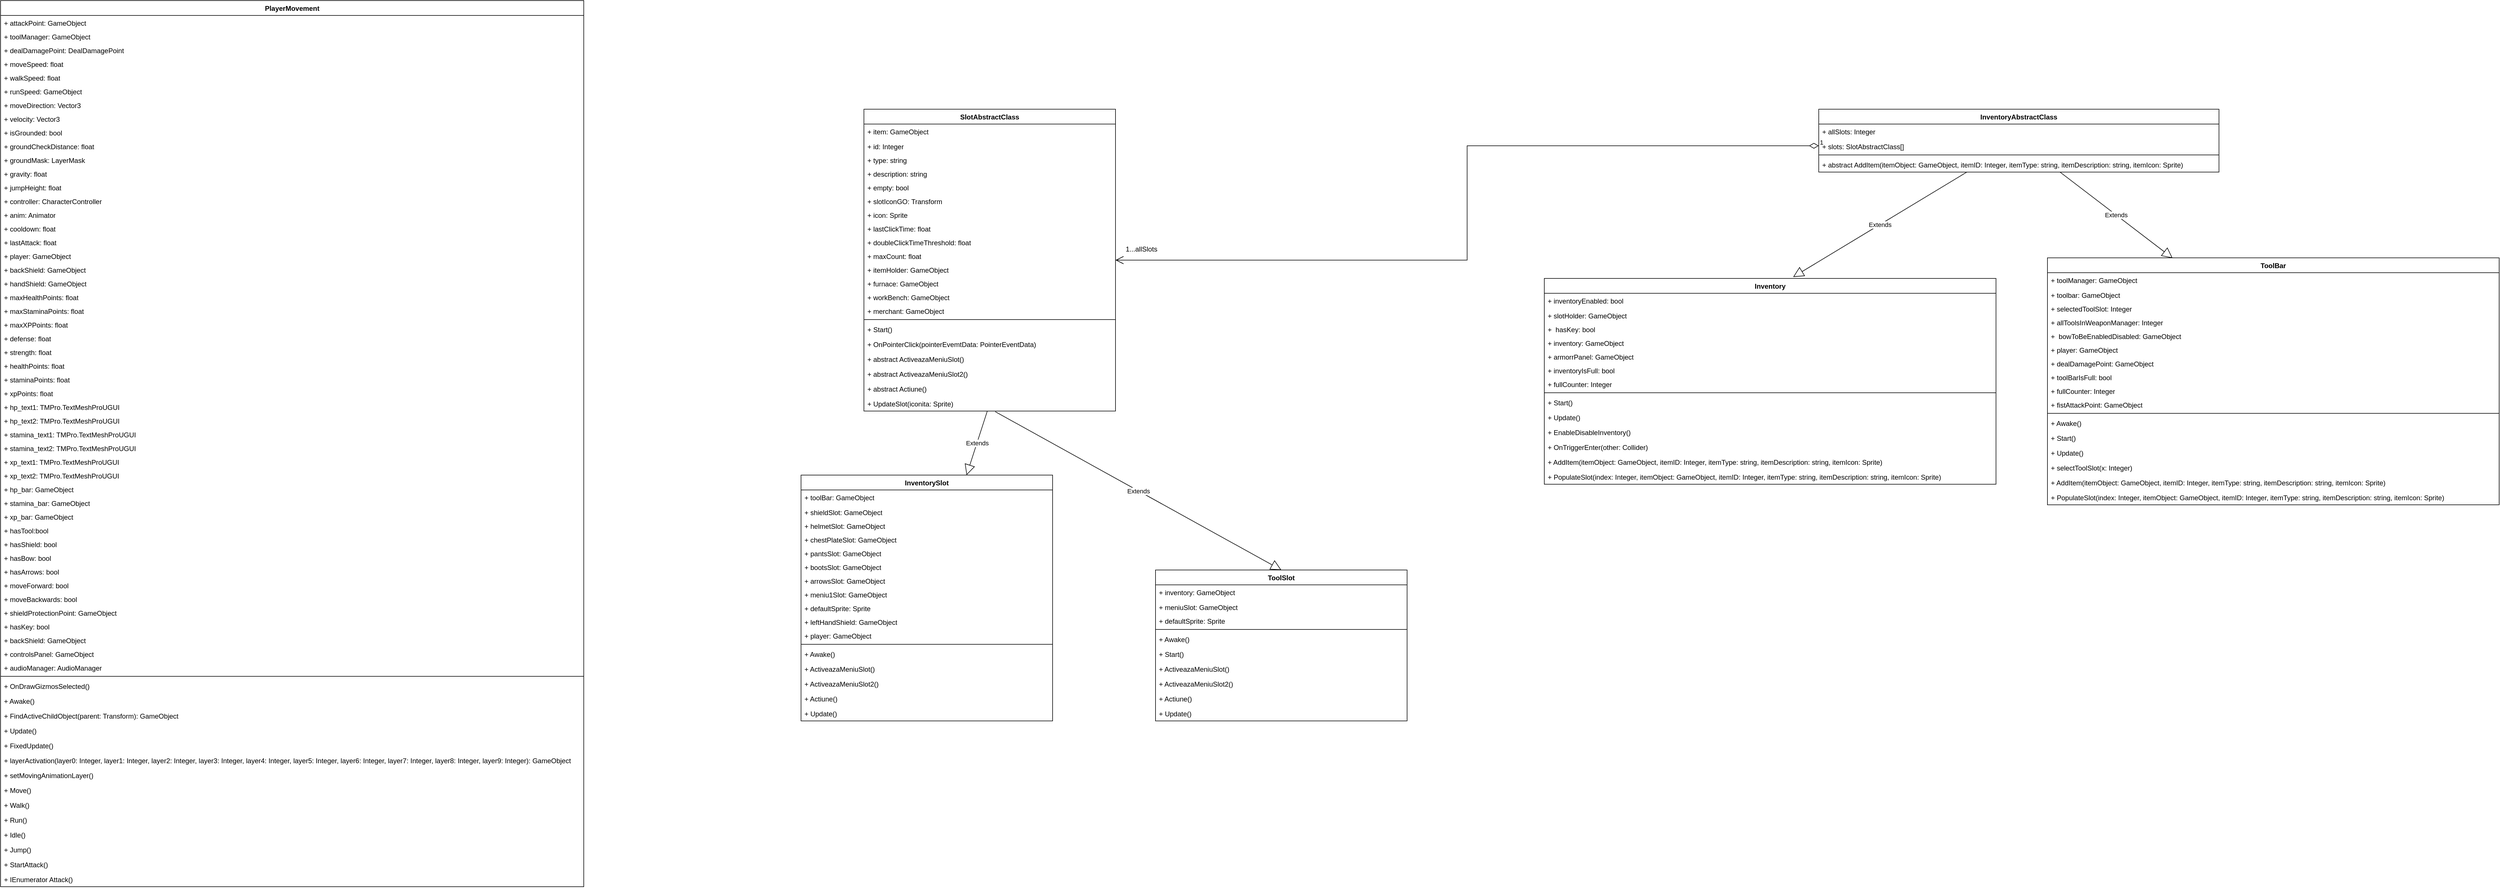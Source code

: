 <mxfile version="24.4.10" type="github">
  <diagram id="C5RBs43oDa-KdzZeNtuy" name="Page-1">
    <mxGraphModel dx="1593" dy="867" grid="1" gridSize="10" guides="1" tooltips="1" connect="1" arrows="1" fold="1" page="1" pageScale="1" pageWidth="827" pageHeight="1169" math="0" shadow="0">
      <root>
        <mxCell id="WIyWlLk6GJQsqaUBKTNV-0" />
        <mxCell id="WIyWlLk6GJQsqaUBKTNV-1" parent="WIyWlLk6GJQsqaUBKTNV-0" />
        <mxCell id="Gd-mYLwhgfqLwhZGRjHQ-4" value="PlayerMovement" style="swimlane;fontStyle=1;align=center;verticalAlign=top;childLayout=stackLayout;horizontal=1;startSize=26;horizontalStack=0;resizeParent=1;resizeParentMax=0;resizeLast=0;collapsible=1;marginBottom=0;whiteSpace=wrap;html=1;" parent="WIyWlLk6GJQsqaUBKTNV-1" vertex="1">
          <mxGeometry x="90" y="90" width="1020" height="1550" as="geometry" />
        </mxCell>
        <mxCell id="Gd-mYLwhgfqLwhZGRjHQ-5" value="+ attackPoint: GameObject" style="text;strokeColor=none;fillColor=none;align=left;verticalAlign=top;spacingLeft=4;spacingRight=4;overflow=hidden;rotatable=0;points=[[0,0.5],[1,0.5]];portConstraint=eastwest;whiteSpace=wrap;html=1;" parent="Gd-mYLwhgfqLwhZGRjHQ-4" vertex="1">
          <mxGeometry y="26" width="1020" height="24" as="geometry" />
        </mxCell>
        <mxCell id="Gd-mYLwhgfqLwhZGRjHQ-9" value="+ toolManager: GameObject" style="text;strokeColor=none;fillColor=none;align=left;verticalAlign=top;spacingLeft=4;spacingRight=4;overflow=hidden;rotatable=0;points=[[0,0.5],[1,0.5]];portConstraint=eastwest;whiteSpace=wrap;html=1;" parent="Gd-mYLwhgfqLwhZGRjHQ-4" vertex="1">
          <mxGeometry y="50" width="1020" height="24" as="geometry" />
        </mxCell>
        <mxCell id="Gd-mYLwhgfqLwhZGRjHQ-12" value="+ dealDamagePoint: DealDamagePoint" style="text;strokeColor=none;fillColor=none;align=left;verticalAlign=top;spacingLeft=4;spacingRight=4;overflow=hidden;rotatable=0;points=[[0,0.5],[1,0.5]];portConstraint=eastwest;whiteSpace=wrap;html=1;" parent="Gd-mYLwhgfqLwhZGRjHQ-4" vertex="1">
          <mxGeometry y="74" width="1020" height="24" as="geometry" />
        </mxCell>
        <mxCell id="Gd-mYLwhgfqLwhZGRjHQ-10" value="+ moveSpeed: float" style="text;strokeColor=none;fillColor=none;align=left;verticalAlign=top;spacingLeft=4;spacingRight=4;overflow=hidden;rotatable=0;points=[[0,0.5],[1,0.5]];portConstraint=eastwest;whiteSpace=wrap;html=1;" parent="Gd-mYLwhgfqLwhZGRjHQ-4" vertex="1">
          <mxGeometry y="98" width="1020" height="24" as="geometry" />
        </mxCell>
        <mxCell id="Gd-mYLwhgfqLwhZGRjHQ-13" value="+ walkSpeed: float" style="text;strokeColor=none;fillColor=none;align=left;verticalAlign=top;spacingLeft=4;spacingRight=4;overflow=hidden;rotatable=0;points=[[0,0.5],[1,0.5]];portConstraint=eastwest;whiteSpace=wrap;html=1;" parent="Gd-mYLwhgfqLwhZGRjHQ-4" vertex="1">
          <mxGeometry y="122" width="1020" height="24" as="geometry" />
        </mxCell>
        <mxCell id="Gd-mYLwhgfqLwhZGRjHQ-15" value="+ runSpeed: GameObject" style="text;strokeColor=none;fillColor=none;align=left;verticalAlign=top;spacingLeft=4;spacingRight=4;overflow=hidden;rotatable=0;points=[[0,0.5],[1,0.5]];portConstraint=eastwest;whiteSpace=wrap;html=1;" parent="Gd-mYLwhgfqLwhZGRjHQ-4" vertex="1">
          <mxGeometry y="146" width="1020" height="24" as="geometry" />
        </mxCell>
        <mxCell id="Gd-mYLwhgfqLwhZGRjHQ-14" value="+ moveDirection: Vector3" style="text;strokeColor=none;fillColor=none;align=left;verticalAlign=top;spacingLeft=4;spacingRight=4;overflow=hidden;rotatable=0;points=[[0,0.5],[1,0.5]];portConstraint=eastwest;whiteSpace=wrap;html=1;" parent="Gd-mYLwhgfqLwhZGRjHQ-4" vertex="1">
          <mxGeometry y="170" width="1020" height="24" as="geometry" />
        </mxCell>
        <mxCell id="Gd-mYLwhgfqLwhZGRjHQ-16" value="+ velocity: Vector3" style="text;strokeColor=none;fillColor=none;align=left;verticalAlign=top;spacingLeft=4;spacingRight=4;overflow=hidden;rotatable=0;points=[[0,0.5],[1,0.5]];portConstraint=eastwest;whiteSpace=wrap;html=1;" parent="Gd-mYLwhgfqLwhZGRjHQ-4" vertex="1">
          <mxGeometry y="194" width="1020" height="24" as="geometry" />
        </mxCell>
        <mxCell id="Gd-mYLwhgfqLwhZGRjHQ-18" value="+ isGrounded: bool" style="text;strokeColor=none;fillColor=none;align=left;verticalAlign=top;spacingLeft=4;spacingRight=4;overflow=hidden;rotatable=0;points=[[0,0.5],[1,0.5]];portConstraint=eastwest;whiteSpace=wrap;html=1;" parent="Gd-mYLwhgfqLwhZGRjHQ-4" vertex="1">
          <mxGeometry y="218" width="1020" height="24" as="geometry" />
        </mxCell>
        <mxCell id="Gd-mYLwhgfqLwhZGRjHQ-17" value="+ groundCheckDistance: float" style="text;strokeColor=none;fillColor=none;align=left;verticalAlign=top;spacingLeft=4;spacingRight=4;overflow=hidden;rotatable=0;points=[[0,0.5],[1,0.5]];portConstraint=eastwest;whiteSpace=wrap;html=1;" parent="Gd-mYLwhgfqLwhZGRjHQ-4" vertex="1">
          <mxGeometry y="242" width="1020" height="24" as="geometry" />
        </mxCell>
        <mxCell id="Gd-mYLwhgfqLwhZGRjHQ-19" value="+ groundMask: LayerMask" style="text;strokeColor=none;fillColor=none;align=left;verticalAlign=top;spacingLeft=4;spacingRight=4;overflow=hidden;rotatable=0;points=[[0,0.5],[1,0.5]];portConstraint=eastwest;whiteSpace=wrap;html=1;" parent="Gd-mYLwhgfqLwhZGRjHQ-4" vertex="1">
          <mxGeometry y="266" width="1020" height="24" as="geometry" />
        </mxCell>
        <mxCell id="Gd-mYLwhgfqLwhZGRjHQ-11" value="+ gravity: float" style="text;strokeColor=none;fillColor=none;align=left;verticalAlign=top;spacingLeft=4;spacingRight=4;overflow=hidden;rotatable=0;points=[[0,0.5],[1,0.5]];portConstraint=eastwest;whiteSpace=wrap;html=1;" parent="Gd-mYLwhgfqLwhZGRjHQ-4" vertex="1">
          <mxGeometry y="290" width="1020" height="24" as="geometry" />
        </mxCell>
        <mxCell id="Gd-mYLwhgfqLwhZGRjHQ-20" value="+ jumpHeight: float" style="text;strokeColor=none;fillColor=none;align=left;verticalAlign=top;spacingLeft=4;spacingRight=4;overflow=hidden;rotatable=0;points=[[0,0.5],[1,0.5]];portConstraint=eastwest;whiteSpace=wrap;html=1;" parent="Gd-mYLwhgfqLwhZGRjHQ-4" vertex="1">
          <mxGeometry y="314" width="1020" height="24" as="geometry" />
        </mxCell>
        <mxCell id="Gd-mYLwhgfqLwhZGRjHQ-32" value="+ controller: CharacterController" style="text;strokeColor=none;fillColor=none;align=left;verticalAlign=top;spacingLeft=4;spacingRight=4;overflow=hidden;rotatable=0;points=[[0,0.5],[1,0.5]];portConstraint=eastwest;whiteSpace=wrap;html=1;" parent="Gd-mYLwhgfqLwhZGRjHQ-4" vertex="1">
          <mxGeometry y="338" width="1020" height="24" as="geometry" />
        </mxCell>
        <mxCell id="Gd-mYLwhgfqLwhZGRjHQ-33" value="+ anim: Animator" style="text;strokeColor=none;fillColor=none;align=left;verticalAlign=top;spacingLeft=4;spacingRight=4;overflow=hidden;rotatable=0;points=[[0,0.5],[1,0.5]];portConstraint=eastwest;whiteSpace=wrap;html=1;" parent="Gd-mYLwhgfqLwhZGRjHQ-4" vertex="1">
          <mxGeometry y="362" width="1020" height="24" as="geometry" />
        </mxCell>
        <mxCell id="Gd-mYLwhgfqLwhZGRjHQ-47" value="+ cooldown: float" style="text;strokeColor=none;fillColor=none;align=left;verticalAlign=top;spacingLeft=4;spacingRight=4;overflow=hidden;rotatable=0;points=[[0,0.5],[1,0.5]];portConstraint=eastwest;whiteSpace=wrap;html=1;" parent="Gd-mYLwhgfqLwhZGRjHQ-4" vertex="1">
          <mxGeometry y="386" width="1020" height="24" as="geometry" />
        </mxCell>
        <mxCell id="Gd-mYLwhgfqLwhZGRjHQ-49" value="+ lastAttack: float" style="text;strokeColor=none;fillColor=none;align=left;verticalAlign=top;spacingLeft=4;spacingRight=4;overflow=hidden;rotatable=0;points=[[0,0.5],[1,0.5]];portConstraint=eastwest;whiteSpace=wrap;html=1;" parent="Gd-mYLwhgfqLwhZGRjHQ-4" vertex="1">
          <mxGeometry y="410" width="1020" height="24" as="geometry" />
        </mxCell>
        <mxCell id="Gd-mYLwhgfqLwhZGRjHQ-50" value="+ player: GameObject" style="text;strokeColor=none;fillColor=none;align=left;verticalAlign=top;spacingLeft=4;spacingRight=4;overflow=hidden;rotatable=0;points=[[0,0.5],[1,0.5]];portConstraint=eastwest;whiteSpace=wrap;html=1;" parent="Gd-mYLwhgfqLwhZGRjHQ-4" vertex="1">
          <mxGeometry y="434" width="1020" height="24" as="geometry" />
        </mxCell>
        <mxCell id="Gd-mYLwhgfqLwhZGRjHQ-51" value="+ backShield: GameObject" style="text;strokeColor=none;fillColor=none;align=left;verticalAlign=top;spacingLeft=4;spacingRight=4;overflow=hidden;rotatable=0;points=[[0,0.5],[1,0.5]];portConstraint=eastwest;whiteSpace=wrap;html=1;" parent="Gd-mYLwhgfqLwhZGRjHQ-4" vertex="1">
          <mxGeometry y="458" width="1020" height="24" as="geometry" />
        </mxCell>
        <mxCell id="Gd-mYLwhgfqLwhZGRjHQ-52" value="+ handShield: GameObject" style="text;strokeColor=none;fillColor=none;align=left;verticalAlign=top;spacingLeft=4;spacingRight=4;overflow=hidden;rotatable=0;points=[[0,0.5],[1,0.5]];portConstraint=eastwest;whiteSpace=wrap;html=1;" parent="Gd-mYLwhgfqLwhZGRjHQ-4" vertex="1">
          <mxGeometry y="482" width="1020" height="24" as="geometry" />
        </mxCell>
        <mxCell id="Gd-mYLwhgfqLwhZGRjHQ-53" value="+ maxHealthPoints: float" style="text;strokeColor=none;fillColor=none;align=left;verticalAlign=top;spacingLeft=4;spacingRight=4;overflow=hidden;rotatable=0;points=[[0,0.5],[1,0.5]];portConstraint=eastwest;whiteSpace=wrap;html=1;" parent="Gd-mYLwhgfqLwhZGRjHQ-4" vertex="1">
          <mxGeometry y="506" width="1020" height="24" as="geometry" />
        </mxCell>
        <mxCell id="Gd-mYLwhgfqLwhZGRjHQ-54" value="+ maxStaminaPoints: float" style="text;strokeColor=none;fillColor=none;align=left;verticalAlign=top;spacingLeft=4;spacingRight=4;overflow=hidden;rotatable=0;points=[[0,0.5],[1,0.5]];portConstraint=eastwest;whiteSpace=wrap;html=1;" parent="Gd-mYLwhgfqLwhZGRjHQ-4" vertex="1">
          <mxGeometry y="530" width="1020" height="24" as="geometry" />
        </mxCell>
        <mxCell id="Gd-mYLwhgfqLwhZGRjHQ-57" value="+ maxXPPoints: float" style="text;strokeColor=none;fillColor=none;align=left;verticalAlign=top;spacingLeft=4;spacingRight=4;overflow=hidden;rotatable=0;points=[[0,0.5],[1,0.5]];portConstraint=eastwest;whiteSpace=wrap;html=1;" parent="Gd-mYLwhgfqLwhZGRjHQ-4" vertex="1">
          <mxGeometry y="554" width="1020" height="24" as="geometry" />
        </mxCell>
        <mxCell id="Gd-mYLwhgfqLwhZGRjHQ-55" value="+ defense: float" style="text;strokeColor=none;fillColor=none;align=left;verticalAlign=top;spacingLeft=4;spacingRight=4;overflow=hidden;rotatable=0;points=[[0,0.5],[1,0.5]];portConstraint=eastwest;whiteSpace=wrap;html=1;" parent="Gd-mYLwhgfqLwhZGRjHQ-4" vertex="1">
          <mxGeometry y="578" width="1020" height="24" as="geometry" />
        </mxCell>
        <mxCell id="Gd-mYLwhgfqLwhZGRjHQ-56" value="+ strength: float" style="text;strokeColor=none;fillColor=none;align=left;verticalAlign=top;spacingLeft=4;spacingRight=4;overflow=hidden;rotatable=0;points=[[0,0.5],[1,0.5]];portConstraint=eastwest;whiteSpace=wrap;html=1;" parent="Gd-mYLwhgfqLwhZGRjHQ-4" vertex="1">
          <mxGeometry y="602" width="1020" height="24" as="geometry" />
        </mxCell>
        <mxCell id="Gd-mYLwhgfqLwhZGRjHQ-59" value="+ healthPoints: float" style="text;strokeColor=none;fillColor=none;align=left;verticalAlign=top;spacingLeft=4;spacingRight=4;overflow=hidden;rotatable=0;points=[[0,0.5],[1,0.5]];portConstraint=eastwest;whiteSpace=wrap;html=1;" parent="Gd-mYLwhgfqLwhZGRjHQ-4" vertex="1">
          <mxGeometry y="626" width="1020" height="24" as="geometry" />
        </mxCell>
        <mxCell id="Gd-mYLwhgfqLwhZGRjHQ-58" value="+ staminaPoints: float" style="text;strokeColor=none;fillColor=none;align=left;verticalAlign=top;spacingLeft=4;spacingRight=4;overflow=hidden;rotatable=0;points=[[0,0.5],[1,0.5]];portConstraint=eastwest;whiteSpace=wrap;html=1;" parent="Gd-mYLwhgfqLwhZGRjHQ-4" vertex="1">
          <mxGeometry y="650" width="1020" height="24" as="geometry" />
        </mxCell>
        <mxCell id="Gd-mYLwhgfqLwhZGRjHQ-61" value="+ xpPoints: float" style="text;strokeColor=none;fillColor=none;align=left;verticalAlign=top;spacingLeft=4;spacingRight=4;overflow=hidden;rotatable=0;points=[[0,0.5],[1,0.5]];portConstraint=eastwest;whiteSpace=wrap;html=1;" parent="Gd-mYLwhgfqLwhZGRjHQ-4" vertex="1">
          <mxGeometry y="674" width="1020" height="24" as="geometry" />
        </mxCell>
        <mxCell id="Gd-mYLwhgfqLwhZGRjHQ-60" value="+ hp_text1: TMPro.TextMeshProUGUI" style="text;strokeColor=none;fillColor=none;align=left;verticalAlign=top;spacingLeft=4;spacingRight=4;overflow=hidden;rotatable=0;points=[[0,0.5],[1,0.5]];portConstraint=eastwest;whiteSpace=wrap;html=1;" parent="Gd-mYLwhgfqLwhZGRjHQ-4" vertex="1">
          <mxGeometry y="698" width="1020" height="24" as="geometry" />
        </mxCell>
        <mxCell id="Gd-mYLwhgfqLwhZGRjHQ-48" value="+ hp_text2: TMPro.TextMeshProUGUI" style="text;strokeColor=none;fillColor=none;align=left;verticalAlign=top;spacingLeft=4;spacingRight=4;overflow=hidden;rotatable=0;points=[[0,0.5],[1,0.5]];portConstraint=eastwest;whiteSpace=wrap;html=1;" parent="Gd-mYLwhgfqLwhZGRjHQ-4" vertex="1">
          <mxGeometry y="722" width="1020" height="24" as="geometry" />
        </mxCell>
        <mxCell id="Gd-mYLwhgfqLwhZGRjHQ-62" value="+ stamina_text1: TMPro.TextMeshProUGUI" style="text;strokeColor=none;fillColor=none;align=left;verticalAlign=top;spacingLeft=4;spacingRight=4;overflow=hidden;rotatable=0;points=[[0,0.5],[1,0.5]];portConstraint=eastwest;whiteSpace=wrap;html=1;" parent="Gd-mYLwhgfqLwhZGRjHQ-4" vertex="1">
          <mxGeometry y="746" width="1020" height="24" as="geometry" />
        </mxCell>
        <mxCell id="Gd-mYLwhgfqLwhZGRjHQ-63" value="+ stamina_text2: TMPro.TextMeshProUGUI" style="text;strokeColor=none;fillColor=none;align=left;verticalAlign=top;spacingLeft=4;spacingRight=4;overflow=hidden;rotatable=0;points=[[0,0.5],[1,0.5]];portConstraint=eastwest;whiteSpace=wrap;html=1;" parent="Gd-mYLwhgfqLwhZGRjHQ-4" vertex="1">
          <mxGeometry y="770" width="1020" height="24" as="geometry" />
        </mxCell>
        <mxCell id="Gd-mYLwhgfqLwhZGRjHQ-64" value="+ xp_text1: TMPro.TextMeshProUGUI" style="text;strokeColor=none;fillColor=none;align=left;verticalAlign=top;spacingLeft=4;spacingRight=4;overflow=hidden;rotatable=0;points=[[0,0.5],[1,0.5]];portConstraint=eastwest;whiteSpace=wrap;html=1;" parent="Gd-mYLwhgfqLwhZGRjHQ-4" vertex="1">
          <mxGeometry y="794" width="1020" height="24" as="geometry" />
        </mxCell>
        <mxCell id="Gd-mYLwhgfqLwhZGRjHQ-65" value="+ xp_text2: TMPro.TextMeshProUGUI" style="text;strokeColor=none;fillColor=none;align=left;verticalAlign=top;spacingLeft=4;spacingRight=4;overflow=hidden;rotatable=0;points=[[0,0.5],[1,0.5]];portConstraint=eastwest;whiteSpace=wrap;html=1;" parent="Gd-mYLwhgfqLwhZGRjHQ-4" vertex="1">
          <mxGeometry y="818" width="1020" height="24" as="geometry" />
        </mxCell>
        <mxCell id="Gd-mYLwhgfqLwhZGRjHQ-68" value="+ hp_bar: GameObject" style="text;strokeColor=none;fillColor=none;align=left;verticalAlign=top;spacingLeft=4;spacingRight=4;overflow=hidden;rotatable=0;points=[[0,0.5],[1,0.5]];portConstraint=eastwest;whiteSpace=wrap;html=1;" parent="Gd-mYLwhgfqLwhZGRjHQ-4" vertex="1">
          <mxGeometry y="842" width="1020" height="24" as="geometry" />
        </mxCell>
        <mxCell id="Gd-mYLwhgfqLwhZGRjHQ-67" value="+ stamina_bar: GameObject" style="text;strokeColor=none;fillColor=none;align=left;verticalAlign=top;spacingLeft=4;spacingRight=4;overflow=hidden;rotatable=0;points=[[0,0.5],[1,0.5]];portConstraint=eastwest;whiteSpace=wrap;html=1;" parent="Gd-mYLwhgfqLwhZGRjHQ-4" vertex="1">
          <mxGeometry y="866" width="1020" height="24" as="geometry" />
        </mxCell>
        <mxCell id="Gd-mYLwhgfqLwhZGRjHQ-66" value="+ xp_bar: GameObject" style="text;strokeColor=none;fillColor=none;align=left;verticalAlign=top;spacingLeft=4;spacingRight=4;overflow=hidden;rotatable=0;points=[[0,0.5],[1,0.5]];portConstraint=eastwest;whiteSpace=wrap;html=1;" parent="Gd-mYLwhgfqLwhZGRjHQ-4" vertex="1">
          <mxGeometry y="890" width="1020" height="24" as="geometry" />
        </mxCell>
        <mxCell id="Gd-mYLwhgfqLwhZGRjHQ-78" value="+ hasTool:bool" style="text;strokeColor=none;fillColor=none;align=left;verticalAlign=top;spacingLeft=4;spacingRight=4;overflow=hidden;rotatable=0;points=[[0,0.5],[1,0.5]];portConstraint=eastwest;whiteSpace=wrap;html=1;" parent="Gd-mYLwhgfqLwhZGRjHQ-4" vertex="1">
          <mxGeometry y="914" width="1020" height="24" as="geometry" />
        </mxCell>
        <mxCell id="Gd-mYLwhgfqLwhZGRjHQ-77" value="+ hasShield: bool" style="text;strokeColor=none;fillColor=none;align=left;verticalAlign=top;spacingLeft=4;spacingRight=4;overflow=hidden;rotatable=0;points=[[0,0.5],[1,0.5]];portConstraint=eastwest;whiteSpace=wrap;html=1;" parent="Gd-mYLwhgfqLwhZGRjHQ-4" vertex="1">
          <mxGeometry y="938" width="1020" height="24" as="geometry" />
        </mxCell>
        <mxCell id="Gd-mYLwhgfqLwhZGRjHQ-76" value="+ hasBow: bool" style="text;strokeColor=none;fillColor=none;align=left;verticalAlign=top;spacingLeft=4;spacingRight=4;overflow=hidden;rotatable=0;points=[[0,0.5],[1,0.5]];portConstraint=eastwest;whiteSpace=wrap;html=1;" parent="Gd-mYLwhgfqLwhZGRjHQ-4" vertex="1">
          <mxGeometry y="962" width="1020" height="24" as="geometry" />
        </mxCell>
        <mxCell id="Gd-mYLwhgfqLwhZGRjHQ-75" value="+ hasArrows: bool" style="text;strokeColor=none;fillColor=none;align=left;verticalAlign=top;spacingLeft=4;spacingRight=4;overflow=hidden;rotatable=0;points=[[0,0.5],[1,0.5]];portConstraint=eastwest;whiteSpace=wrap;html=1;" parent="Gd-mYLwhgfqLwhZGRjHQ-4" vertex="1">
          <mxGeometry y="986" width="1020" height="24" as="geometry" />
        </mxCell>
        <mxCell id="Gd-mYLwhgfqLwhZGRjHQ-74" value="+ moveForward: bool" style="text;strokeColor=none;fillColor=none;align=left;verticalAlign=top;spacingLeft=4;spacingRight=4;overflow=hidden;rotatable=0;points=[[0,0.5],[1,0.5]];portConstraint=eastwest;whiteSpace=wrap;html=1;" parent="Gd-mYLwhgfqLwhZGRjHQ-4" vertex="1">
          <mxGeometry y="1010" width="1020" height="24" as="geometry" />
        </mxCell>
        <mxCell id="Gd-mYLwhgfqLwhZGRjHQ-73" value="+ moveBackwards: bool" style="text;strokeColor=none;fillColor=none;align=left;verticalAlign=top;spacingLeft=4;spacingRight=4;overflow=hidden;rotatable=0;points=[[0,0.5],[1,0.5]];portConstraint=eastwest;whiteSpace=wrap;html=1;" parent="Gd-mYLwhgfqLwhZGRjHQ-4" vertex="1">
          <mxGeometry y="1034" width="1020" height="24" as="geometry" />
        </mxCell>
        <mxCell id="Gd-mYLwhgfqLwhZGRjHQ-72" value="+ shieldProtectionPoint: GameObject" style="text;strokeColor=none;fillColor=none;align=left;verticalAlign=top;spacingLeft=4;spacingRight=4;overflow=hidden;rotatable=0;points=[[0,0.5],[1,0.5]];portConstraint=eastwest;whiteSpace=wrap;html=1;" parent="Gd-mYLwhgfqLwhZGRjHQ-4" vertex="1">
          <mxGeometry y="1058" width="1020" height="24" as="geometry" />
        </mxCell>
        <mxCell id="Gd-mYLwhgfqLwhZGRjHQ-71" value="+ hasKey: bool" style="text;strokeColor=none;fillColor=none;align=left;verticalAlign=top;spacingLeft=4;spacingRight=4;overflow=hidden;rotatable=0;points=[[0,0.5],[1,0.5]];portConstraint=eastwest;whiteSpace=wrap;html=1;" parent="Gd-mYLwhgfqLwhZGRjHQ-4" vertex="1">
          <mxGeometry y="1082" width="1020" height="24" as="geometry" />
        </mxCell>
        <mxCell id="Gd-mYLwhgfqLwhZGRjHQ-70" value="+ backShield: GameObject" style="text;strokeColor=none;fillColor=none;align=left;verticalAlign=top;spacingLeft=4;spacingRight=4;overflow=hidden;rotatable=0;points=[[0,0.5],[1,0.5]];portConstraint=eastwest;whiteSpace=wrap;html=1;" parent="Gd-mYLwhgfqLwhZGRjHQ-4" vertex="1">
          <mxGeometry y="1106" width="1020" height="24" as="geometry" />
        </mxCell>
        <mxCell id="Gd-mYLwhgfqLwhZGRjHQ-69" value="+ controlsPanel: GameObject" style="text;strokeColor=none;fillColor=none;align=left;verticalAlign=top;spacingLeft=4;spacingRight=4;overflow=hidden;rotatable=0;points=[[0,0.5],[1,0.5]];portConstraint=eastwest;whiteSpace=wrap;html=1;" parent="Gd-mYLwhgfqLwhZGRjHQ-4" vertex="1">
          <mxGeometry y="1130" width="1020" height="24" as="geometry" />
        </mxCell>
        <mxCell id="Gd-mYLwhgfqLwhZGRjHQ-79" value="+ audioManager: AudioManager" style="text;strokeColor=none;fillColor=none;align=left;verticalAlign=top;spacingLeft=4;spacingRight=4;overflow=hidden;rotatable=0;points=[[0,0.5],[1,0.5]];portConstraint=eastwest;whiteSpace=wrap;html=1;" parent="Gd-mYLwhgfqLwhZGRjHQ-4" vertex="1">
          <mxGeometry y="1154" width="1020" height="24" as="geometry" />
        </mxCell>
        <mxCell id="Gd-mYLwhgfqLwhZGRjHQ-6" value="" style="line;strokeWidth=1;fillColor=none;align=left;verticalAlign=middle;spacingTop=-1;spacingLeft=3;spacingRight=3;rotatable=0;labelPosition=right;points=[];portConstraint=eastwest;strokeColor=inherit;" parent="Gd-mYLwhgfqLwhZGRjHQ-4" vertex="1">
          <mxGeometry y="1178" width="1020" height="8" as="geometry" />
        </mxCell>
        <mxCell id="Gd-mYLwhgfqLwhZGRjHQ-7" value="+ OnDrawGizmosSelected()&lt;span style=&quot;color: rgba(0, 0, 0, 0); font-family: monospace; font-size: 0px; text-wrap: nowrap;&quot;&gt;%3CmxGraphModel%3E%3Croot%3E%3CmxCell%20id%3D%220%22%2F%3E%3CmxCell%20id%3D%221%22%20parent%3D%220%22%2F%3E%3CmxCell%20id%3D%222%22%20value%3D%22%2B%20controlsPanel%3A%20GameObject%22%20style%3D%22text%3BstrokeColor%3Dnone%3BfillColor%3Dnone%3Balign%3Dleft%3BverticalAlign%3Dtop%3BspacingLeft%3D4%3BspacingRight%3D4%3Boverflow%3Dhidden%3Brotatable%3D0%3Bpoints%3D%5B%5B0%2C0.5%5D%2C%5B1%2C0.5%5D%5D%3BportConstraint%3Deastwest%3BwhiteSpace%3Dwrap%3Bhtml%3D1%3B%22%20vertex%3D%221%22%20parent%3D%221%22%3E%3CmxGeometry%20x%3D%2290%22%20y%3D%221220%22%20width%3D%22260%22%20height%3D%2224%22%20as%3D%22geometry%22%2F%3E%3C%2FmxCell%3E%3C%2Froot%3E%3C%2FmxGraphModel%3&lt;/span&gt;" style="text;strokeColor=none;fillColor=none;align=left;verticalAlign=top;spacingLeft=4;spacingRight=4;overflow=hidden;rotatable=0;points=[[0,0.5],[1,0.5]];portConstraint=eastwest;whiteSpace=wrap;html=1;" parent="Gd-mYLwhgfqLwhZGRjHQ-4" vertex="1">
          <mxGeometry y="1186" width="1020" height="26" as="geometry" />
        </mxCell>
        <mxCell id="Gd-mYLwhgfqLwhZGRjHQ-80" value="+ Awake()&lt;span style=&quot;color: rgba(0, 0, 0, 0); font-family: monospace; font-size: 0px; text-wrap: nowrap;&quot;&gt;%3CmxGraphModel%3E%3Croot%3E%3CmxCell%20id%3D%220%22%2F%3E%3CmxCell%20id%3D%221%22%20parent%3D%220%22%2F%3E%3CmxCell%20id%3D%222%22%20value%3D%22%2B%20controlsPanel%3A%20GameObject%22%20style%3D%22text%3BstrokeColor%3Dnone%3BfillColor%3Dnone%3Balign%3Dleft%3BverticalAlign%3Dtop%3BspacingLeft%3D4%3BspacingRight%3D4%3Boverflow%3Dhidden%3Brotatable%3D0%3Bpoints%3D%5B%5B0%2C0.5%5D%2C%5B1%2C0.5%5D%5D%3BportConstraint%3Deastwest%3BwhiteSpace%3Dwrap%3Bhtml%3D1%3B%22%20vertex%3D%221%22%20parent%3D%221%22%3E%3CmxGeometry%20x%3D%2290%22%20y%3D%221220%22%20width%3D%22260%22%20height%3D%2224%22%20as%3D%22geometry%22%2F%3E%3C%2FmxCell%3E%3C%2Froot%3E%3C%2FmxGraphModel%&lt;/span&gt;" style="text;strokeColor=none;fillColor=none;align=left;verticalAlign=top;spacingLeft=4;spacingRight=4;overflow=hidden;rotatable=0;points=[[0,0.5],[1,0.5]];portConstraint=eastwest;whiteSpace=wrap;html=1;" parent="Gd-mYLwhgfqLwhZGRjHQ-4" vertex="1">
          <mxGeometry y="1212" width="1020" height="26" as="geometry" />
        </mxCell>
        <mxCell id="Gd-mYLwhgfqLwhZGRjHQ-81" value="+ FindActiveChildObject(parent: Transform): GameObject&lt;span style=&quot;color: rgba(0, 0, 0, 0); font-family: monospace; font-size: 0px; text-wrap: nowrap;&quot;&gt;%3CmxGraphModel%3E%3Croot%3E%3CmxCell%20id%3D%220%22%2F%3E%3CmxCell%20id%3D%221%22%20parent%3D%220%22%2F%3E%3CmxCell%20id%3D%222%22%20value%3D%22%2B%20controlsPanel%3A%20GameObject%22%20style%3D%22text%3BstrokeColor%3Dnone%3BfillColor%3Dnone%3Balign%3Dleft%3BverticalAlign%3Dtop%3BspacingLeft%3D4%3BspacingRight%3D4%3Boverflow%3Dhidden%3Brotatable%3D0%3Bpoints%3D%5B%5B0%2C0.5%5D%2C%5B1%2C0.5%5D%5D%3BportConstraint%3Deastwest%3BwhiteSpace%3Dwrap%3Bhtml%3D1%3B%22%20vertex%3D%221%22%20parent%3D%221%22%3E%3CmxGeometry%20x%3D%2290%22%20y%3D%221220%22%20width%3D%22260%22%20height%3D%2224%22%20as%3D%22geometry%22%2F%3E%3C%2FmxCell%3E%3C%2Froot%3E%3C%2FmxGraphModel%3E&lt;/span&gt;" style="text;strokeColor=none;fillColor=none;align=left;verticalAlign=top;spacingLeft=4;spacingRight=4;overflow=hidden;rotatable=0;points=[[0,0.5],[1,0.5]];portConstraint=eastwest;whiteSpace=wrap;html=1;" parent="Gd-mYLwhgfqLwhZGRjHQ-4" vertex="1">
          <mxGeometry y="1238" width="1020" height="26" as="geometry" />
        </mxCell>
        <mxCell id="Gd-mYLwhgfqLwhZGRjHQ-85" value="+ Update&lt;span style=&quot;color: rgba(0, 0, 0, 0); font-family: monospace; font-size: 0px; text-wrap: nowrap;&quot;&gt;%3CmxGraphModel%3E%3Croot%3E%3CmxCell%20id%3D%220%22%2F%3E%3CmxCell%20id%3D%221%22%20parent%3D%220%22%2F%3E%3CmxCell%20id%3D%222%22%20value%3D%22%2B%20Awake()%26lt%3Bspan%20style%3D%26quot%3Bcolor%3A%20rgba(0%2C%200%2C%200%2C%200)%3B%20font-family%3A%20monospace%3B%20font-size%3A%200px%3B%20text-wrap%3A%20nowrap%3B%26quot%3B%26gt%3B%253CmxGraphModel%253E%253Croot%253E%253CmxCell%2520id%253D%25220%2522%252F%253E%253CmxCell%2520id%253D%25221%2522%2520parent%253D%25220%2522%252F%253E%253CmxCell%2520id%253D%25222%2522%2520value%253D%2522%252B%2520controlsPanel%253A%2520GameObject%2522%2520style%253D%2522text%253BstrokeColor%253Dnone%253BfillColor%253Dnone%253Balign%253Dleft%253BverticalAlign%253Dtop%253BspacingLeft%253D4%253BspacingRight%253D4%253Boverflow%253Dhidden%253Brotatable%253D0%253Bpoints%253D%255B%255B0%252C0.5%255D%252C%255B1%252C0.5%255D%255D%253BportConstraint%253Deastwest%253BwhiteSpace%253Dwrap%253Bhtml%253D1%253B%2522%2520vertex%253D%25221%2522%2520parent%253D%25221%2522%253E%253CmxGeometry%2520x%253D%252290%2522%2520y%253D%25221220%2522%2520width%253D%2522260%2522%2520height%253D%252224%2522%2520as%253D%2522geometry%2522%252F%253E%253C%252FmxCell%253E%253C%252Froot%253E%253C%252FmxGraphModel%25%26lt%3B%2Fspan%26gt%3B%22%20style%3D%22text%3BstrokeColor%3Dnone%3BfillColor%3Dnone%3Balign%3Dleft%3BverticalAlign%3Dtop%3BspacingLeft%3D4%3BspacingRight%3D4%3Boverflow%3Dhidden%3Brotatable%3D0%3Bpoints%3D%5B%5B0%2C0.5%5D%2C%5B1%2C0.5%5D%5D%3BportConstraint%3Deastwest%3BwhiteSpace%3Dwrap%3Bhtml%3D1%3B%22%20vertex%3D%221%22%20parent%3D%221%22%3E%3CmxGeometry%20x%3D%2290%22%20y%3D%221302%22%20width%3D%22400%22%20height%3D%2226%22%20as%3D%22geometry%22%2F%3E%3C%2FmxCell%3E%3C%2Froot%3E%3C%2FmxGraphModel%3E&lt;/span&gt;()&lt;span style=&quot;color: rgba(0, 0, 0, 0); font-family: monospace; font-size: 0px; text-wrap: nowrap;&quot;&gt;%3CmxGraphModel%3E%3Croot%3E%3CmxCell%20id%3D%220%22%2F%3E%3CmxCell%20id%3D%221%22%20parent%3D%220%22%2F%3E%3CmxCell%20id%3D%222%22%20value%3D%22%2B%20controlsPanel%3A%20GameObject%22%20style%3D%22text%3BstrokeColor%3Dnone%3BfillColor%3Dnone%3Balign%3Dleft%3BverticalAlign%3Dtop%3BspacingLeft%3D4%3BspacingRight%3D4%3Boverflow%3Dhidden%3Brotatable%3D0%3Bpoints%3D%5B%5B0%2C0.5%5D%2C%5B1%2C0.5%5D%5D%3BportConstraint%3Deastwest%3BwhiteSpace%3Dwrap%3Bhtml%3D1%3B%22%20vertex%3D%221%22%20parent%3D%221%22%3E%3CmxGeometry%20x%3D%2290%22%20y%3D%221220%22%20width%3D%22260%22%20height%3D%2224%22%20as%3D%22geometry%22%2F%3E%3C%2FmxCell%3E%3C%2Froot%3E%3C%2FmxGraphModel%&lt;/span&gt;" style="text;strokeColor=none;fillColor=none;align=left;verticalAlign=top;spacingLeft=4;spacingRight=4;overflow=hidden;rotatable=0;points=[[0,0.5],[1,0.5]];portConstraint=eastwest;whiteSpace=wrap;html=1;" parent="Gd-mYLwhgfqLwhZGRjHQ-4" vertex="1">
          <mxGeometry y="1264" width="1020" height="26" as="geometry" />
        </mxCell>
        <mxCell id="Gd-mYLwhgfqLwhZGRjHQ-86" value="+ FixedUpdate()&lt;span style=&quot;color: rgba(0, 0, 0, 0); font-family: monospace; font-size: 0px; text-wrap: nowrap;&quot;&gt;%3CmxGraphModel%3E%3Croot%3E%3CmxCell%20id%3D%220%22%2F%3E%3CmxCell%20id%3D%221%22%20parent%3D%220%22%2F%3E%3CmxCell%20id%3D%222%22%20value%3D%22%2B%20controlsPanel%3A%20GameObject%22%20style%3D%22text%3BstrokeColor%3Dnone%3BfillColor%3Dnone%3Balign%3Dleft%3BverticalAlign%3Dtop%3BspacingLeft%3D4%3BspacingRight%3D4%3Boverflow%3Dhidden%3Brotatable%3D0%3Bpoints%3D%5B%5B0%2C0.5%5D%2C%5B1%2C0.5%5D%5D%3BportConstraint%3Deastwest%3BwhiteSpace%3Dwrap%3Bhtml%3D1%3B%22%20vertex%3D%221%22%20parent%3D%221%22%3E%3CmxGeometry%20x%3D%2290%22%20y%3D%221220%22%20width%3D%22260%22%20height%3D%2224%22%20as%3D%22geometry%22%2F%3E%3C%2FmxCell%3E%3C%2Froot%3E%3C%2FmxGraphModel%&lt;/span&gt;" style="text;strokeColor=none;fillColor=none;align=left;verticalAlign=top;spacingLeft=4;spacingRight=4;overflow=hidden;rotatable=0;points=[[0,0.5],[1,0.5]];portConstraint=eastwest;whiteSpace=wrap;html=1;" parent="Gd-mYLwhgfqLwhZGRjHQ-4" vertex="1">
          <mxGeometry y="1290" width="1020" height="26" as="geometry" />
        </mxCell>
        <mxCell id="Gd-mYLwhgfqLwhZGRjHQ-87" value="+ layerActivation(layer0: Integer, layer1: Integer, layer2: Integer, layer3: Integer, layer4: Integer, layer5: Integer, layer6: Integer, layer7: Integer, layer8: Integer, layer9: Integer): GameObject&lt;span style=&quot;color: rgba(0, 0, 0, 0); font-family: monospace; font-size: 0px; text-wrap: nowrap;&quot;&gt;%3CmxGraphModel%3E%3Croot%3E%3CmxCell%20id%3D%220%22%2F%3E%3CmxCell%20id%3D%221%22%20parent%3D%220%22%2F%3E%3CmxCell%20id%3D%222%22%20value%3D%22%2B%20controlsPanel%3A%20GameObject%22%20style%3D%22text%3BstrokeColor%3Dnone%3BfillColor%3Dnone%3Balign%3Dleft%3BverticalAlign%3Dtop%3BspacingLeft%3D4%3BspacingRight%3D4%3Boverflow%3Dhidden%3Brotatable%3D0%3Bpoints%3D%5B%5B0%2C0.5%5D%2C%5B1%2C0.5%5D%5D%3BportConstraint%3Deastwest%3BwhiteSpace%3Dwrap%3Bhtml%3D1%3B%22%20vertex%3D%221%22%20parent%3D%221%22%3E%3CmxGeometry%20x%3D%2290%22%20y%3D%221220%22%20width%3D%22260%22%20height%3D%2224%22%20as%3D%22geometry%22%2F%3E%3C%2FmxCell%3E%3C%2Froot%3E%3C%2FmxGraphModel%3E&lt;/span&gt;" style="text;strokeColor=none;fillColor=none;align=left;verticalAlign=top;spacingLeft=4;spacingRight=4;overflow=hidden;rotatable=0;points=[[0,0.5],[1,0.5]];portConstraint=eastwest;whiteSpace=wrap;html=1;" parent="Gd-mYLwhgfqLwhZGRjHQ-4" vertex="1">
          <mxGeometry y="1316" width="1020" height="26" as="geometry" />
        </mxCell>
        <mxCell id="Gd-mYLwhgfqLwhZGRjHQ-89" value="+ setMovingAnimationLayer()&lt;span style=&quot;color: rgba(0, 0, 0, 0); font-family: monospace; font-size: 0px; text-wrap: nowrap;&quot;&gt;%3CmxGraphModel%3E%3Croot%3E%3CmxCell%20id%3D%220%22%2F%3E%3CmxCell%20id%3D%221%22%20parent%3D%220%22%2F%3E%3CmxCell%20id%3D%222%22%20value%3D%22%2B%20controlsPanel%3A%20GameObject%22%20style%3D%22text%3BstrokeColor%3Dnone%3BfillColor%3Dnone%3Balign%3Dleft%3BverticalAlign%3Dtop%3BspacingLeft%3D4%3BspacingRight%3D4%3Boverflow%3Dhidden%3Brotatable%3D0%3Bpoints%3D%5B%5B0%2C0.5%5D%2C%5B1%2C0.5%5D%5D%3BportConstraint%3Deastwest%3BwhiteSpace%3Dwrap%3Bhtml%3D1%3B%22%20vertex%3D%221%22%20parent%3D%221%22%3E%3CmxGeometry%20x%3D%2290%22%20y%3D%221220%22%20width%3D%22260%22%20height%3D%2224%22%20as%3D%22geometry%22%2F%3E%3C%2FmxCell%3E%3C%2Froot%3E%3C%2FmxGraphModel%&lt;/span&gt;" style="text;strokeColor=none;fillColor=none;align=left;verticalAlign=top;spacingLeft=4;spacingRight=4;overflow=hidden;rotatable=0;points=[[0,0.5],[1,0.5]];portConstraint=eastwest;whiteSpace=wrap;html=1;" parent="Gd-mYLwhgfqLwhZGRjHQ-4" vertex="1">
          <mxGeometry y="1342" width="1020" height="26" as="geometry" />
        </mxCell>
        <mxCell id="Gd-mYLwhgfqLwhZGRjHQ-90" value="+ Move()&lt;span style=&quot;color: rgba(0, 0, 0, 0); font-family: monospace; font-size: 0px; text-wrap: nowrap;&quot;&gt;%3CmxGraphModel%3E%3Croot%3E%3CmxCell%20id%3D%220%22%2F%3E%3CmxCell%20id%3D%221%22%20parent%3D%220%22%2F%3E%3CmxCell%20id%3D%222%22%20value%3D%22%2B%20controlsPanel%3A%20GameObject%22%20style%3D%22text%3BstrokeColor%3Dnone%3BfillColor%3Dnone%3Balign%3Dleft%3BverticalAlign%3Dtop%3BspacingLeft%3D4%3BspacingRight%3D4%3Boverflow%3Dhidden%3Brotatable%3D0%3Bpoints%3D%5B%5B0%2C0.5%5D%2C%5B1%2C0.5%5D%5D%3BportConstraint%3Deastwest%3BwhiteSpace%3Dwrap%3Bhtml%3D1%3B%22%20vertex%3D%221%22%20parent%3D%221%22%3E%3CmxGeometry%20x%3D%2290%22%20y%3D%221220%22%20width%3D%22260%22%20height%3D%2224%22%20as%3D%22geometry%22%2F%3E%3C%2FmxCell%3E%3C%2Froot%3E%3C%2FmxGraphModel%&lt;/span&gt;" style="text;strokeColor=none;fillColor=none;align=left;verticalAlign=top;spacingLeft=4;spacingRight=4;overflow=hidden;rotatable=0;points=[[0,0.5],[1,0.5]];portConstraint=eastwest;whiteSpace=wrap;html=1;" parent="Gd-mYLwhgfqLwhZGRjHQ-4" vertex="1">
          <mxGeometry y="1368" width="1020" height="26" as="geometry" />
        </mxCell>
        <mxCell id="Gd-mYLwhgfqLwhZGRjHQ-91" value="+ Walk()&lt;span style=&quot;color: rgba(0, 0, 0, 0); font-family: monospace; font-size: 0px; text-wrap: nowrap;&quot;&gt;%3CmxGraphModel%3E%3Croot%3E%3CmxCell%20id%3D%220%22%2F%3E%3CmxCell%20id%3D%221%22%20parent%3D%220%22%2F%3E%3CmxCell%20id%3D%222%22%20value%3D%22%2B%20controlsPanel%3A%20GameObject%22%20style%3D%22text%3BstrokeColor%3Dnone%3BfillColor%3Dnone%3Balign%3Dleft%3BverticalAlign%3Dtop%3BspacingLeft%3D4%3BspacingRight%3D4%3Boverflow%3Dhidden%3Brotatable%3D0%3Bpoints%3D%5B%5B0%2C0.5%5D%2C%5B1%2C0.5%5D%5D%3BportConstraint%3Deastwest%3BwhiteSpace%3Dwrap%3Bhtml%3D1%3B%22%20vertex%3D%221%22%20parent%3D%221%22%3E%3CmxGeometry%20x%3D%2290%22%20y%3D%221220%22%20width%3D%22260%22%20height%3D%2224%22%20as%3D%22geometry%22%2F%3E%3C%2FmxCell%3E%3C%2Froot%3E%3C%2FmxGraphModel%&lt;/span&gt;" style="text;strokeColor=none;fillColor=none;align=left;verticalAlign=top;spacingLeft=4;spacingRight=4;overflow=hidden;rotatable=0;points=[[0,0.5],[1,0.5]];portConstraint=eastwest;whiteSpace=wrap;html=1;" parent="Gd-mYLwhgfqLwhZGRjHQ-4" vertex="1">
          <mxGeometry y="1394" width="1020" height="26" as="geometry" />
        </mxCell>
        <mxCell id="Gd-mYLwhgfqLwhZGRjHQ-92" value="+ Run()&lt;span style=&quot;color: rgba(0, 0, 0, 0); font-family: monospace; font-size: 0px; text-wrap: nowrap;&quot;&gt;%3CmxGraphModel%3E%3Croot%3E%3CmxCell%20id%3D%220%22%2F%3E%3CmxCell%20id%3D%221%22%20parent%3D%220%22%2F%3E%3CmxCell%20id%3D%222%22%20value%3D%22%2B%20controlsPanel%3A%20GameObject%22%20style%3D%22text%3BstrokeColor%3Dnone%3BfillColor%3Dnone%3Balign%3Dleft%3BverticalAlign%3Dtop%3BspacingLeft%3D4%3BspacingRight%3D4%3Boverflow%3Dhidden%3Brotatable%3D0%3Bpoints%3D%5B%5B0%2C0.5%5D%2C%5B1%2C0.5%5D%5D%3BportConstraint%3Deastwest%3BwhiteSpace%3Dwrap%3Bhtml%3D1%3B%22%20vertex%3D%221%22%20parent%3D%221%22%3E%3CmxGeometry%20x%3D%2290%22%20y%3D%221220%22%20width%3D%22260%22%20height%3D%2224%22%20as%3D%22geometry%22%2F%3E%3C%2FmxCell%3E%3C%2Froot%3E%3C%2FmxGraphModel%&lt;/span&gt;" style="text;strokeColor=none;fillColor=none;align=left;verticalAlign=top;spacingLeft=4;spacingRight=4;overflow=hidden;rotatable=0;points=[[0,0.5],[1,0.5]];portConstraint=eastwest;whiteSpace=wrap;html=1;" parent="Gd-mYLwhgfqLwhZGRjHQ-4" vertex="1">
          <mxGeometry y="1420" width="1020" height="26" as="geometry" />
        </mxCell>
        <mxCell id="Gd-mYLwhgfqLwhZGRjHQ-93" value="+ Idle()&lt;span style=&quot;color: rgba(0, 0, 0, 0); font-family: monospace; font-size: 0px; text-wrap: nowrap;&quot;&gt;%3CmxGraphModel%3E%3Croot%3E%3CmxCell%20id%3D%220%22%2F%3E%3CmxCell%20id%3D%221%22%20parent%3D%220%22%2F%3E%3CmxCell%20id%3D%222%22%20value%3D%22%2B%20controlsPanel%3A%20GameObject%22%20style%3D%22text%3BstrokeColor%3Dnone%3BfillColor%3Dnone%3Balign%3Dleft%3BverticalAlign%3Dtop%3BspacingLeft%3D4%3BspacingRight%3D4%3Boverflow%3Dhidden%3Brotatable%3D0%3Bpoints%3D%5B%5B0%2C0.5%5D%2C%5B1%2C0.5%5D%5D%3BportConstraint%3Deastwest%3BwhiteSpace%3Dwrap%3Bhtml%3D1%3B%22%20vertex%3D%221%22%20parent%3D%221%22%3E%3CmxGeometry%20x%3D%2290%22%20y%3D%221220%22%20width%3D%22260%22%20height%3D%2224%22%20as%3D%22geometry%22%2F%3E%3C%2FmxCell%3E%3C%2Froot%3E%3C%2FmxGraphModel%&lt;/span&gt;" style="text;strokeColor=none;fillColor=none;align=left;verticalAlign=top;spacingLeft=4;spacingRight=4;overflow=hidden;rotatable=0;points=[[0,0.5],[1,0.5]];portConstraint=eastwest;whiteSpace=wrap;html=1;" parent="Gd-mYLwhgfqLwhZGRjHQ-4" vertex="1">
          <mxGeometry y="1446" width="1020" height="26" as="geometry" />
        </mxCell>
        <mxCell id="Gd-mYLwhgfqLwhZGRjHQ-94" value="+ Jump()&lt;span style=&quot;color: rgba(0, 0, 0, 0); font-family: monospace; font-size: 0px; text-wrap: nowrap;&quot;&gt;%3CmxGraphModel%3E%3Croot%3E%3CmxCell%20id%3D%220%22%2F%3E%3CmxCell%20id%3D%221%22%20parent%3D%220%22%2F%3E%3CmxCell%20id%3D%222%22%20value%3D%22%2B%20controlsPanel%3A%20GameObject%22%20style%3D%22text%3BstrokeColor%3Dnone%3BfillColor%3Dnone%3Balign%3Dleft%3BverticalAlign%3Dtop%3BspacingLeft%3D4%3BspacingRight%3D4%3Boverflow%3Dhidden%3Brotatable%3D0%3Bpoints%3D%5B%5B0%2C0.5%5D%2C%5B1%2C0.5%5D%5D%3BportConstraint%3Deastwest%3BwhiteSpace%3Dwrap%3Bhtml%3D1%3B%22%20vertex%3D%221%22%20parent%3D%221%22%3E%3CmxGeometry%20x%3D%2290%22%20y%3D%221220%22%20width%3D%22260%22%20height%3D%2224%22%20as%3D%22geometry%22%2F%3E%3C%2FmxCell%3E%3C%2Froot%3E%3C%2FmxGraphModel%&lt;/span&gt;" style="text;strokeColor=none;fillColor=none;align=left;verticalAlign=top;spacingLeft=4;spacingRight=4;overflow=hidden;rotatable=0;points=[[0,0.5],[1,0.5]];portConstraint=eastwest;whiteSpace=wrap;html=1;" parent="Gd-mYLwhgfqLwhZGRjHQ-4" vertex="1">
          <mxGeometry y="1472" width="1020" height="26" as="geometry" />
        </mxCell>
        <mxCell id="Gd-mYLwhgfqLwhZGRjHQ-95" value="+ StartAttack()&lt;span style=&quot;color: rgba(0, 0, 0, 0); font-family: monospace; font-size: 0px; text-wrap: nowrap;&quot;&gt;%3CmxGraphModel%3E%3Croot%3E%3CmxCell%20id%3D%220%22%2F%3E%3CmxCell%20id%3D%221%22%20parent%3D%220%22%2F%3E%3CmxCell%20id%3D%222%22%20value%3D%22%2B%20controlsPanel%3A%20GameObject%22%20style%3D%22text%3BstrokeColor%3Dnone%3BfillColor%3Dnone%3Balign%3Dleft%3BverticalAlign%3Dtop%3BspacingLeft%3D4%3BspacingRight%3D4%3Boverflow%3Dhidden%3Brotatable%3D0%3Bpoints%3D%5B%5B0%2C0.5%5D%2C%5B1%2C0.5%5D%5D%3BportConstraint%3Deastwest%3BwhiteSpace%3Dwrap%3Bhtml%3D1%3B%22%20vertex%3D%221%22%20parent%3D%221%22%3E%3CmxGeometry%20x%3D%2290%22%20y%3D%221220%22%20width%3D%22260%22%20height%3D%2224%22%20as%3D%22geometry%22%2F%3E%3C%2FmxCell%3E%3C%2Froot%3E%3C%2FmxGraphModel%&lt;/span&gt;" style="text;strokeColor=none;fillColor=none;align=left;verticalAlign=top;spacingLeft=4;spacingRight=4;overflow=hidden;rotatable=0;points=[[0,0.5],[1,0.5]];portConstraint=eastwest;whiteSpace=wrap;html=1;" parent="Gd-mYLwhgfqLwhZGRjHQ-4" vertex="1">
          <mxGeometry y="1498" width="1020" height="26" as="geometry" />
        </mxCell>
        <mxCell id="Gd-mYLwhgfqLwhZGRjHQ-96" value="+ IEnumerator Attack()&lt;span style=&quot;color: rgba(0, 0, 0, 0); font-family: monospace; font-size: 0px; text-wrap: nowrap;&quot;&gt;%3CmxGraphModel%3E%3Croot%3E%3CmxCell%20id%3D%220%22%2F%3E%3CmxCell%20id%3D%221%22%20parent%3D%220%22%2F%3E%3CmxCell%20id%3D%222%22%20value%3D%22%2B%20controlsPanel%3A%20GameObject%22%20style%3D%22text%3BstrokeColor%3Dnone%3BfillColor%3Dnone%3Balign%3Dleft%3BverticalAlign%3Dtop%3BspacingLeft%3D4%3BspacingRight%3D4%3Boverflow%3Dhidden%3Brotatable%3D0%3Bpoints%3D%5B%5B0%2C0.5%5D%2C%5B1%2C0.5%5D%5D%3BportConstraint%3Deastwest%3BwhiteSpace%3Dwrap%3Bhtml%3D1%3B%22%20vertex%3D%221%22%20parent%3D%221%22%3E%3CmxGeometry%20x%3D%2290%22%20y%3D%221220%22%20width%3D%22260%22%20height%3D%2224%22%20as%3D%22geometry%22%2F%3E%3C%2FmxCell%3E%3C%2Froot%3E%3C%2FmxGraphModel%&lt;/span&gt;" style="text;strokeColor=none;fillColor=none;align=left;verticalAlign=top;spacingLeft=4;spacingRight=4;overflow=hidden;rotatable=0;points=[[0,0.5],[1,0.5]];portConstraint=eastwest;whiteSpace=wrap;html=1;" parent="Gd-mYLwhgfqLwhZGRjHQ-4" vertex="1">
          <mxGeometry y="1524" width="1020" height="26" as="geometry" />
        </mxCell>
        <mxCell id="Gd-mYLwhgfqLwhZGRjHQ-97" value="SlotAbstractClass" style="swimlane;fontStyle=1;align=center;verticalAlign=top;childLayout=stackLayout;horizontal=1;startSize=26;horizontalStack=0;resizeParent=1;resizeParentMax=0;resizeLast=0;collapsible=1;marginBottom=0;whiteSpace=wrap;html=1;" parent="WIyWlLk6GJQsqaUBKTNV-1" vertex="1">
          <mxGeometry x="1600" y="280" width="440" height="528" as="geometry" />
        </mxCell>
        <mxCell id="Gd-mYLwhgfqLwhZGRjHQ-98" value="+ item: GameObject" style="text;strokeColor=none;fillColor=none;align=left;verticalAlign=top;spacingLeft=4;spacingRight=4;overflow=hidden;rotatable=0;points=[[0,0.5],[1,0.5]];portConstraint=eastwest;whiteSpace=wrap;html=1;" parent="Gd-mYLwhgfqLwhZGRjHQ-97" vertex="1">
          <mxGeometry y="26" width="440" height="26" as="geometry" />
        </mxCell>
        <mxCell id="Gd-mYLwhgfqLwhZGRjHQ-101" value="+ id: Integer" style="text;strokeColor=none;fillColor=none;align=left;verticalAlign=top;spacingLeft=4;spacingRight=4;overflow=hidden;rotatable=0;points=[[0,0.5],[1,0.5]];portConstraint=eastwest;whiteSpace=wrap;html=1;" parent="Gd-mYLwhgfqLwhZGRjHQ-97" vertex="1">
          <mxGeometry y="52" width="440" height="24" as="geometry" />
        </mxCell>
        <mxCell id="Gd-mYLwhgfqLwhZGRjHQ-102" value="+ type: string" style="text;strokeColor=none;fillColor=none;align=left;verticalAlign=top;spacingLeft=4;spacingRight=4;overflow=hidden;rotatable=0;points=[[0,0.5],[1,0.5]];portConstraint=eastwest;whiteSpace=wrap;html=1;" parent="Gd-mYLwhgfqLwhZGRjHQ-97" vertex="1">
          <mxGeometry y="76" width="440" height="24" as="geometry" />
        </mxCell>
        <mxCell id="Gd-mYLwhgfqLwhZGRjHQ-103" value="+ description: string" style="text;strokeColor=none;fillColor=none;align=left;verticalAlign=top;spacingLeft=4;spacingRight=4;overflow=hidden;rotatable=0;points=[[0,0.5],[1,0.5]];portConstraint=eastwest;whiteSpace=wrap;html=1;" parent="Gd-mYLwhgfqLwhZGRjHQ-97" vertex="1">
          <mxGeometry y="100" width="440" height="24" as="geometry" />
        </mxCell>
        <mxCell id="Gd-mYLwhgfqLwhZGRjHQ-105" value="+ empty: bool" style="text;strokeColor=none;fillColor=none;align=left;verticalAlign=top;spacingLeft=4;spacingRight=4;overflow=hidden;rotatable=0;points=[[0,0.5],[1,0.5]];portConstraint=eastwest;whiteSpace=wrap;html=1;" parent="Gd-mYLwhgfqLwhZGRjHQ-97" vertex="1">
          <mxGeometry y="124" width="440" height="24" as="geometry" />
        </mxCell>
        <mxCell id="Gd-mYLwhgfqLwhZGRjHQ-104" value="+ slotIconGO: Transform" style="text;strokeColor=none;fillColor=none;align=left;verticalAlign=top;spacingLeft=4;spacingRight=4;overflow=hidden;rotatable=0;points=[[0,0.5],[1,0.5]];portConstraint=eastwest;whiteSpace=wrap;html=1;" parent="Gd-mYLwhgfqLwhZGRjHQ-97" vertex="1">
          <mxGeometry y="148" width="440" height="24" as="geometry" />
        </mxCell>
        <mxCell id="Gd-mYLwhgfqLwhZGRjHQ-106" value="+ icon: Sprite" style="text;strokeColor=none;fillColor=none;align=left;verticalAlign=top;spacingLeft=4;spacingRight=4;overflow=hidden;rotatable=0;points=[[0,0.5],[1,0.5]];portConstraint=eastwest;whiteSpace=wrap;html=1;" parent="Gd-mYLwhgfqLwhZGRjHQ-97" vertex="1">
          <mxGeometry y="172" width="440" height="24" as="geometry" />
        </mxCell>
        <mxCell id="Gd-mYLwhgfqLwhZGRjHQ-114" value="+ lastClickTime: float" style="text;strokeColor=none;fillColor=none;align=left;verticalAlign=top;spacingLeft=4;spacingRight=4;overflow=hidden;rotatable=0;points=[[0,0.5],[1,0.5]];portConstraint=eastwest;whiteSpace=wrap;html=1;" parent="Gd-mYLwhgfqLwhZGRjHQ-97" vertex="1">
          <mxGeometry y="196" width="440" height="24" as="geometry" />
        </mxCell>
        <mxCell id="Gd-mYLwhgfqLwhZGRjHQ-113" value="+ doubleClickTimeThreshold: float" style="text;strokeColor=none;fillColor=none;align=left;verticalAlign=top;spacingLeft=4;spacingRight=4;overflow=hidden;rotatable=0;points=[[0,0.5],[1,0.5]];portConstraint=eastwest;whiteSpace=wrap;html=1;" parent="Gd-mYLwhgfqLwhZGRjHQ-97" vertex="1">
          <mxGeometry y="220" width="440" height="24" as="geometry" />
        </mxCell>
        <mxCell id="Gd-mYLwhgfqLwhZGRjHQ-112" value="+ maxCount: float" style="text;strokeColor=none;fillColor=none;align=left;verticalAlign=top;spacingLeft=4;spacingRight=4;overflow=hidden;rotatable=0;points=[[0,0.5],[1,0.5]];portConstraint=eastwest;whiteSpace=wrap;html=1;" parent="Gd-mYLwhgfqLwhZGRjHQ-97" vertex="1">
          <mxGeometry y="244" width="440" height="24" as="geometry" />
        </mxCell>
        <mxCell id="Gd-mYLwhgfqLwhZGRjHQ-110" value="+ itemHolder: GameObject" style="text;strokeColor=none;fillColor=none;align=left;verticalAlign=top;spacingLeft=4;spacingRight=4;overflow=hidden;rotatable=0;points=[[0,0.5],[1,0.5]];portConstraint=eastwest;whiteSpace=wrap;html=1;" parent="Gd-mYLwhgfqLwhZGRjHQ-97" vertex="1">
          <mxGeometry y="268" width="440" height="24" as="geometry" />
        </mxCell>
        <mxCell id="Gd-mYLwhgfqLwhZGRjHQ-111" value="+ furnace: GameObject" style="text;strokeColor=none;fillColor=none;align=left;verticalAlign=top;spacingLeft=4;spacingRight=4;overflow=hidden;rotatable=0;points=[[0,0.5],[1,0.5]];portConstraint=eastwest;whiteSpace=wrap;html=1;" parent="Gd-mYLwhgfqLwhZGRjHQ-97" vertex="1">
          <mxGeometry y="292" width="440" height="24" as="geometry" />
        </mxCell>
        <mxCell id="Gd-mYLwhgfqLwhZGRjHQ-109" value="+ workBench: GameObject" style="text;strokeColor=none;fillColor=none;align=left;verticalAlign=top;spacingLeft=4;spacingRight=4;overflow=hidden;rotatable=0;points=[[0,0.5],[1,0.5]];portConstraint=eastwest;whiteSpace=wrap;html=1;" parent="Gd-mYLwhgfqLwhZGRjHQ-97" vertex="1">
          <mxGeometry y="316" width="440" height="24" as="geometry" />
        </mxCell>
        <mxCell id="Gd-mYLwhgfqLwhZGRjHQ-108" value="+ merchant: GameObject" style="text;strokeColor=none;fillColor=none;align=left;verticalAlign=top;spacingLeft=4;spacingRight=4;overflow=hidden;rotatable=0;points=[[0,0.5],[1,0.5]];portConstraint=eastwest;whiteSpace=wrap;html=1;" parent="Gd-mYLwhgfqLwhZGRjHQ-97" vertex="1">
          <mxGeometry y="340" width="440" height="24" as="geometry" />
        </mxCell>
        <mxCell id="Gd-mYLwhgfqLwhZGRjHQ-99" value="" style="line;strokeWidth=1;fillColor=none;align=left;verticalAlign=middle;spacingTop=-1;spacingLeft=3;spacingRight=3;rotatable=0;labelPosition=right;points=[];portConstraint=eastwest;strokeColor=inherit;" parent="Gd-mYLwhgfqLwhZGRjHQ-97" vertex="1">
          <mxGeometry y="364" width="440" height="8" as="geometry" />
        </mxCell>
        <mxCell id="Gd-mYLwhgfqLwhZGRjHQ-100" value="+ Start()" style="text;strokeColor=none;fillColor=none;align=left;verticalAlign=top;spacingLeft=4;spacingRight=4;overflow=hidden;rotatable=0;points=[[0,0.5],[1,0.5]];portConstraint=eastwest;whiteSpace=wrap;html=1;" parent="Gd-mYLwhgfqLwhZGRjHQ-97" vertex="1">
          <mxGeometry y="372" width="440" height="26" as="geometry" />
        </mxCell>
        <mxCell id="Gd-mYLwhgfqLwhZGRjHQ-115" value="+ OnPointerClick(pointerEvemtData: PointerEventData)" style="text;strokeColor=none;fillColor=none;align=left;verticalAlign=top;spacingLeft=4;spacingRight=4;overflow=hidden;rotatable=0;points=[[0,0.5],[1,0.5]];portConstraint=eastwest;whiteSpace=wrap;html=1;" parent="Gd-mYLwhgfqLwhZGRjHQ-97" vertex="1">
          <mxGeometry y="398" width="440" height="26" as="geometry" />
        </mxCell>
        <mxCell id="Gd-mYLwhgfqLwhZGRjHQ-116" value="+ abstract ActiveazaMeniuSlot()" style="text;strokeColor=none;fillColor=none;align=left;verticalAlign=top;spacingLeft=4;spacingRight=4;overflow=hidden;rotatable=0;points=[[0,0.5],[1,0.5]];portConstraint=eastwest;whiteSpace=wrap;html=1;" parent="Gd-mYLwhgfqLwhZGRjHQ-97" vertex="1">
          <mxGeometry y="424" width="440" height="26" as="geometry" />
        </mxCell>
        <mxCell id="Gd-mYLwhgfqLwhZGRjHQ-118" value="+ abstract ActiveazaMeniuSlot2()" style="text;strokeColor=none;fillColor=none;align=left;verticalAlign=top;spacingLeft=4;spacingRight=4;overflow=hidden;rotatable=0;points=[[0,0.5],[1,0.5]];portConstraint=eastwest;whiteSpace=wrap;html=1;" parent="Gd-mYLwhgfqLwhZGRjHQ-97" vertex="1">
          <mxGeometry y="450" width="440" height="26" as="geometry" />
        </mxCell>
        <mxCell id="Gd-mYLwhgfqLwhZGRjHQ-117" value="+ abstract Actiune()" style="text;strokeColor=none;fillColor=none;align=left;verticalAlign=top;spacingLeft=4;spacingRight=4;overflow=hidden;rotatable=0;points=[[0,0.5],[1,0.5]];portConstraint=eastwest;whiteSpace=wrap;html=1;" parent="Gd-mYLwhgfqLwhZGRjHQ-97" vertex="1">
          <mxGeometry y="476" width="440" height="26" as="geometry" />
        </mxCell>
        <mxCell id="Gd-mYLwhgfqLwhZGRjHQ-119" value="+ UpdateSlot(iconita: Sprite)" style="text;strokeColor=none;fillColor=none;align=left;verticalAlign=top;spacingLeft=4;spacingRight=4;overflow=hidden;rotatable=0;points=[[0,0.5],[1,0.5]];portConstraint=eastwest;whiteSpace=wrap;html=1;" parent="Gd-mYLwhgfqLwhZGRjHQ-97" vertex="1">
          <mxGeometry y="502" width="440" height="26" as="geometry" />
        </mxCell>
        <mxCell id="Gd-mYLwhgfqLwhZGRjHQ-120" value="InventorySlot" style="swimlane;fontStyle=1;align=center;verticalAlign=top;childLayout=stackLayout;horizontal=1;startSize=26;horizontalStack=0;resizeParent=1;resizeParentMax=0;resizeLast=0;collapsible=1;marginBottom=0;whiteSpace=wrap;html=1;" parent="WIyWlLk6GJQsqaUBKTNV-1" vertex="1">
          <mxGeometry x="1490" y="920" width="440" height="430" as="geometry" />
        </mxCell>
        <mxCell id="Gd-mYLwhgfqLwhZGRjHQ-121" value="+ toolBar: GameObject" style="text;strokeColor=none;fillColor=none;align=left;verticalAlign=top;spacingLeft=4;spacingRight=4;overflow=hidden;rotatable=0;points=[[0,0.5],[1,0.5]];portConstraint=eastwest;whiteSpace=wrap;html=1;" parent="Gd-mYLwhgfqLwhZGRjHQ-120" vertex="1">
          <mxGeometry y="26" width="440" height="26" as="geometry" />
        </mxCell>
        <mxCell id="Gd-mYLwhgfqLwhZGRjHQ-122" value="+ shieldSlot: GameObject" style="text;strokeColor=none;fillColor=none;align=left;verticalAlign=top;spacingLeft=4;spacingRight=4;overflow=hidden;rotatable=0;points=[[0,0.5],[1,0.5]];portConstraint=eastwest;whiteSpace=wrap;html=1;" parent="Gd-mYLwhgfqLwhZGRjHQ-120" vertex="1">
          <mxGeometry y="52" width="440" height="24" as="geometry" />
        </mxCell>
        <mxCell id="Gd-mYLwhgfqLwhZGRjHQ-123" value="+ helmetSlot: GameObject&amp;nbsp;" style="text;strokeColor=none;fillColor=none;align=left;verticalAlign=top;spacingLeft=4;spacingRight=4;overflow=hidden;rotatable=0;points=[[0,0.5],[1,0.5]];portConstraint=eastwest;whiteSpace=wrap;html=1;" parent="Gd-mYLwhgfqLwhZGRjHQ-120" vertex="1">
          <mxGeometry y="76" width="440" height="24" as="geometry" />
        </mxCell>
        <mxCell id="Gd-mYLwhgfqLwhZGRjHQ-124" value="+ chestPlateSlot: GameObject" style="text;strokeColor=none;fillColor=none;align=left;verticalAlign=top;spacingLeft=4;spacingRight=4;overflow=hidden;rotatable=0;points=[[0,0.5],[1,0.5]];portConstraint=eastwest;whiteSpace=wrap;html=1;" parent="Gd-mYLwhgfqLwhZGRjHQ-120" vertex="1">
          <mxGeometry y="100" width="440" height="24" as="geometry" />
        </mxCell>
        <mxCell id="Gd-mYLwhgfqLwhZGRjHQ-125" value="+ pantsSlot: GameObject" style="text;strokeColor=none;fillColor=none;align=left;verticalAlign=top;spacingLeft=4;spacingRight=4;overflow=hidden;rotatable=0;points=[[0,0.5],[1,0.5]];portConstraint=eastwest;whiteSpace=wrap;html=1;" parent="Gd-mYLwhgfqLwhZGRjHQ-120" vertex="1">
          <mxGeometry y="124" width="440" height="24" as="geometry" />
        </mxCell>
        <mxCell id="Gd-mYLwhgfqLwhZGRjHQ-126" value="+ bootsSlot: GameObject" style="text;strokeColor=none;fillColor=none;align=left;verticalAlign=top;spacingLeft=4;spacingRight=4;overflow=hidden;rotatable=0;points=[[0,0.5],[1,0.5]];portConstraint=eastwest;whiteSpace=wrap;html=1;" parent="Gd-mYLwhgfqLwhZGRjHQ-120" vertex="1">
          <mxGeometry y="148" width="440" height="24" as="geometry" />
        </mxCell>
        <mxCell id="Gd-mYLwhgfqLwhZGRjHQ-127" value="+ arrowsSlot: GameObject" style="text;strokeColor=none;fillColor=none;align=left;verticalAlign=top;spacingLeft=4;spacingRight=4;overflow=hidden;rotatable=0;points=[[0,0.5],[1,0.5]];portConstraint=eastwest;whiteSpace=wrap;html=1;" parent="Gd-mYLwhgfqLwhZGRjHQ-120" vertex="1">
          <mxGeometry y="172" width="440" height="24" as="geometry" />
        </mxCell>
        <mxCell id="Gd-mYLwhgfqLwhZGRjHQ-128" value="+ meniu1Slot: GameObject" style="text;strokeColor=none;fillColor=none;align=left;verticalAlign=top;spacingLeft=4;spacingRight=4;overflow=hidden;rotatable=0;points=[[0,0.5],[1,0.5]];portConstraint=eastwest;whiteSpace=wrap;html=1;" parent="Gd-mYLwhgfqLwhZGRjHQ-120" vertex="1">
          <mxGeometry y="196" width="440" height="24" as="geometry" />
        </mxCell>
        <mxCell id="Gd-mYLwhgfqLwhZGRjHQ-129" value="+ defaultSprite: Sprite" style="text;strokeColor=none;fillColor=none;align=left;verticalAlign=top;spacingLeft=4;spacingRight=4;overflow=hidden;rotatable=0;points=[[0,0.5],[1,0.5]];portConstraint=eastwest;whiteSpace=wrap;html=1;" parent="Gd-mYLwhgfqLwhZGRjHQ-120" vertex="1">
          <mxGeometry y="220" width="440" height="24" as="geometry" />
        </mxCell>
        <mxCell id="Gd-mYLwhgfqLwhZGRjHQ-130" value="+ leftHandShield: GameObject" style="text;strokeColor=none;fillColor=none;align=left;verticalAlign=top;spacingLeft=4;spacingRight=4;overflow=hidden;rotatable=0;points=[[0,0.5],[1,0.5]];portConstraint=eastwest;whiteSpace=wrap;html=1;" parent="Gd-mYLwhgfqLwhZGRjHQ-120" vertex="1">
          <mxGeometry y="244" width="440" height="24" as="geometry" />
        </mxCell>
        <mxCell id="Gd-mYLwhgfqLwhZGRjHQ-131" value="+ player: GameObject" style="text;strokeColor=none;fillColor=none;align=left;verticalAlign=top;spacingLeft=4;spacingRight=4;overflow=hidden;rotatable=0;points=[[0,0.5],[1,0.5]];portConstraint=eastwest;whiteSpace=wrap;html=1;" parent="Gd-mYLwhgfqLwhZGRjHQ-120" vertex="1">
          <mxGeometry y="268" width="440" height="24" as="geometry" />
        </mxCell>
        <mxCell id="Gd-mYLwhgfqLwhZGRjHQ-135" value="" style="line;strokeWidth=1;fillColor=none;align=left;verticalAlign=middle;spacingTop=-1;spacingLeft=3;spacingRight=3;rotatable=0;labelPosition=right;points=[];portConstraint=eastwest;strokeColor=inherit;" parent="Gd-mYLwhgfqLwhZGRjHQ-120" vertex="1">
          <mxGeometry y="292" width="440" height="8" as="geometry" />
        </mxCell>
        <mxCell id="Gd-mYLwhgfqLwhZGRjHQ-136" value="+ Awake()" style="text;strokeColor=none;fillColor=none;align=left;verticalAlign=top;spacingLeft=4;spacingRight=4;overflow=hidden;rotatable=0;points=[[0,0.5],[1,0.5]];portConstraint=eastwest;whiteSpace=wrap;html=1;" parent="Gd-mYLwhgfqLwhZGRjHQ-120" vertex="1">
          <mxGeometry y="300" width="440" height="26" as="geometry" />
        </mxCell>
        <mxCell id="Gd-mYLwhgfqLwhZGRjHQ-138" value="+ ActiveazaMeniuSlot()" style="text;strokeColor=none;fillColor=none;align=left;verticalAlign=top;spacingLeft=4;spacingRight=4;overflow=hidden;rotatable=0;points=[[0,0.5],[1,0.5]];portConstraint=eastwest;whiteSpace=wrap;html=1;" parent="Gd-mYLwhgfqLwhZGRjHQ-120" vertex="1">
          <mxGeometry y="326" width="440" height="26" as="geometry" />
        </mxCell>
        <mxCell id="Gd-mYLwhgfqLwhZGRjHQ-139" value="+ ActiveazaMeniuSlot2()" style="text;strokeColor=none;fillColor=none;align=left;verticalAlign=top;spacingLeft=4;spacingRight=4;overflow=hidden;rotatable=0;points=[[0,0.5],[1,0.5]];portConstraint=eastwest;whiteSpace=wrap;html=1;" parent="Gd-mYLwhgfqLwhZGRjHQ-120" vertex="1">
          <mxGeometry y="352" width="440" height="26" as="geometry" />
        </mxCell>
        <mxCell id="Gd-mYLwhgfqLwhZGRjHQ-140" value="+ Actiune()" style="text;strokeColor=none;fillColor=none;align=left;verticalAlign=top;spacingLeft=4;spacingRight=4;overflow=hidden;rotatable=0;points=[[0,0.5],[1,0.5]];portConstraint=eastwest;whiteSpace=wrap;html=1;" parent="Gd-mYLwhgfqLwhZGRjHQ-120" vertex="1">
          <mxGeometry y="378" width="440" height="26" as="geometry" />
        </mxCell>
        <mxCell id="Gd-mYLwhgfqLwhZGRjHQ-141" value="+ Update()" style="text;strokeColor=none;fillColor=none;align=left;verticalAlign=top;spacingLeft=4;spacingRight=4;overflow=hidden;rotatable=0;points=[[0,0.5],[1,0.5]];portConstraint=eastwest;whiteSpace=wrap;html=1;" parent="Gd-mYLwhgfqLwhZGRjHQ-120" vertex="1">
          <mxGeometry y="404" width="440" height="26" as="geometry" />
        </mxCell>
        <mxCell id="Gd-mYLwhgfqLwhZGRjHQ-142" value="Extends" style="endArrow=block;endSize=16;endFill=0;html=1;rounded=0;" parent="WIyWlLk6GJQsqaUBKTNV-1" source="Gd-mYLwhgfqLwhZGRjHQ-119" target="Gd-mYLwhgfqLwhZGRjHQ-120" edge="1">
          <mxGeometry width="160" relative="1" as="geometry">
            <mxPoint x="1930" y="980" as="sourcePoint" />
            <mxPoint x="2090" y="980" as="targetPoint" />
          </mxGeometry>
        </mxCell>
        <mxCell id="tNMWOhQOn91rL2KLn048-0" value="ToolSlot" style="swimlane;fontStyle=1;align=center;verticalAlign=top;childLayout=stackLayout;horizontal=1;startSize=26;horizontalStack=0;resizeParent=1;resizeParentMax=0;resizeLast=0;collapsible=1;marginBottom=0;whiteSpace=wrap;html=1;" parent="WIyWlLk6GJQsqaUBKTNV-1" vertex="1">
          <mxGeometry x="2110" y="1086" width="440" height="264" as="geometry" />
        </mxCell>
        <mxCell id="tNMWOhQOn91rL2KLn048-1" value="+ inventory: GameObject" style="text;strokeColor=none;fillColor=none;align=left;verticalAlign=top;spacingLeft=4;spacingRight=4;overflow=hidden;rotatable=0;points=[[0,0.5],[1,0.5]];portConstraint=eastwest;whiteSpace=wrap;html=1;" parent="tNMWOhQOn91rL2KLn048-0" vertex="1">
          <mxGeometry y="26" width="440" height="26" as="geometry" />
        </mxCell>
        <mxCell id="tNMWOhQOn91rL2KLn048-2" value="+ meniuSlot: GameObject" style="text;strokeColor=none;fillColor=none;align=left;verticalAlign=top;spacingLeft=4;spacingRight=4;overflow=hidden;rotatable=0;points=[[0,0.5],[1,0.5]];portConstraint=eastwest;whiteSpace=wrap;html=1;" parent="tNMWOhQOn91rL2KLn048-0" vertex="1">
          <mxGeometry y="52" width="440" height="24" as="geometry" />
        </mxCell>
        <mxCell id="tNMWOhQOn91rL2KLn048-3" value="+ defaultSprite: Sprite" style="text;strokeColor=none;fillColor=none;align=left;verticalAlign=top;spacingLeft=4;spacingRight=4;overflow=hidden;rotatable=0;points=[[0,0.5],[1,0.5]];portConstraint=eastwest;whiteSpace=wrap;html=1;" parent="tNMWOhQOn91rL2KLn048-0" vertex="1">
          <mxGeometry y="76" width="440" height="24" as="geometry" />
        </mxCell>
        <mxCell id="tNMWOhQOn91rL2KLn048-12" value="" style="line;strokeWidth=1;fillColor=none;align=left;verticalAlign=middle;spacingTop=-1;spacingLeft=3;spacingRight=3;rotatable=0;labelPosition=right;points=[];portConstraint=eastwest;strokeColor=inherit;" parent="tNMWOhQOn91rL2KLn048-0" vertex="1">
          <mxGeometry y="100" width="440" height="8" as="geometry" />
        </mxCell>
        <mxCell id="tNMWOhQOn91rL2KLn048-13" value="+ Awake()" style="text;strokeColor=none;fillColor=none;align=left;verticalAlign=top;spacingLeft=4;spacingRight=4;overflow=hidden;rotatable=0;points=[[0,0.5],[1,0.5]];portConstraint=eastwest;whiteSpace=wrap;html=1;" parent="tNMWOhQOn91rL2KLn048-0" vertex="1">
          <mxGeometry y="108" width="440" height="26" as="geometry" />
        </mxCell>
        <mxCell id="tNMWOhQOn91rL2KLn048-19" value="+ Start()" style="text;strokeColor=none;fillColor=none;align=left;verticalAlign=top;spacingLeft=4;spacingRight=4;overflow=hidden;rotatable=0;points=[[0,0.5],[1,0.5]];portConstraint=eastwest;whiteSpace=wrap;html=1;" parent="tNMWOhQOn91rL2KLn048-0" vertex="1">
          <mxGeometry y="134" width="440" height="26" as="geometry" />
        </mxCell>
        <mxCell id="tNMWOhQOn91rL2KLn048-14" value="+ ActiveazaMeniuSlot()" style="text;strokeColor=none;fillColor=none;align=left;verticalAlign=top;spacingLeft=4;spacingRight=4;overflow=hidden;rotatable=0;points=[[0,0.5],[1,0.5]];portConstraint=eastwest;whiteSpace=wrap;html=1;" parent="tNMWOhQOn91rL2KLn048-0" vertex="1">
          <mxGeometry y="160" width="440" height="26" as="geometry" />
        </mxCell>
        <mxCell id="tNMWOhQOn91rL2KLn048-15" value="+ ActiveazaMeniuSlot2()" style="text;strokeColor=none;fillColor=none;align=left;verticalAlign=top;spacingLeft=4;spacingRight=4;overflow=hidden;rotatable=0;points=[[0,0.5],[1,0.5]];portConstraint=eastwest;whiteSpace=wrap;html=1;" parent="tNMWOhQOn91rL2KLn048-0" vertex="1">
          <mxGeometry y="186" width="440" height="26" as="geometry" />
        </mxCell>
        <mxCell id="tNMWOhQOn91rL2KLn048-16" value="+ Actiune()" style="text;strokeColor=none;fillColor=none;align=left;verticalAlign=top;spacingLeft=4;spacingRight=4;overflow=hidden;rotatable=0;points=[[0,0.5],[1,0.5]];portConstraint=eastwest;whiteSpace=wrap;html=1;" parent="tNMWOhQOn91rL2KLn048-0" vertex="1">
          <mxGeometry y="212" width="440" height="26" as="geometry" />
        </mxCell>
        <mxCell id="tNMWOhQOn91rL2KLn048-17" value="+ Update()" style="text;strokeColor=none;fillColor=none;align=left;verticalAlign=top;spacingLeft=4;spacingRight=4;overflow=hidden;rotatable=0;points=[[0,0.5],[1,0.5]];portConstraint=eastwest;whiteSpace=wrap;html=1;" parent="tNMWOhQOn91rL2KLn048-0" vertex="1">
          <mxGeometry y="238" width="440" height="26" as="geometry" />
        </mxCell>
        <mxCell id="tNMWOhQOn91rL2KLn048-18" value="Extends" style="endArrow=block;endSize=16;endFill=0;html=1;rounded=0;exitX=0.522;exitY=1.041;exitDx=0;exitDy=0;exitPerimeter=0;entryX=0.5;entryY=0;entryDx=0;entryDy=0;" parent="WIyWlLk6GJQsqaUBKTNV-1" source="Gd-mYLwhgfqLwhZGRjHQ-119" target="tNMWOhQOn91rL2KLn048-0" edge="1">
          <mxGeometry width="160" relative="1" as="geometry">
            <mxPoint x="1826" y="818" as="sourcePoint" />
            <mxPoint x="1790" y="930" as="targetPoint" />
          </mxGeometry>
        </mxCell>
        <mxCell id="tNMWOhQOn91rL2KLn048-20" value="InventoryAbstractClass" style="swimlane;fontStyle=1;align=center;verticalAlign=top;childLayout=stackLayout;horizontal=1;startSize=26;horizontalStack=0;resizeParent=1;resizeParentMax=0;resizeLast=0;collapsible=1;marginBottom=0;whiteSpace=wrap;html=1;" parent="WIyWlLk6GJQsqaUBKTNV-1" vertex="1">
          <mxGeometry x="3270" y="280" width="700" height="110" as="geometry" />
        </mxCell>
        <mxCell id="tNMWOhQOn91rL2KLn048-21" value="+ allSlots: Integer" style="text;strokeColor=none;fillColor=none;align=left;verticalAlign=top;spacingLeft=4;spacingRight=4;overflow=hidden;rotatable=0;points=[[0,0.5],[1,0.5]];portConstraint=eastwest;whiteSpace=wrap;html=1;" parent="tNMWOhQOn91rL2KLn048-20" vertex="1">
          <mxGeometry y="26" width="700" height="26" as="geometry" />
        </mxCell>
        <mxCell id="tNMWOhQOn91rL2KLn048-22" value="+ slots: SlotAbstractClass[]" style="text;strokeColor=none;fillColor=none;align=left;verticalAlign=top;spacingLeft=4;spacingRight=4;overflow=hidden;rotatable=0;points=[[0,0.5],[1,0.5]];portConstraint=eastwest;whiteSpace=wrap;html=1;" parent="tNMWOhQOn91rL2KLn048-20" vertex="1">
          <mxGeometry y="52" width="700" height="24" as="geometry" />
        </mxCell>
        <mxCell id="tNMWOhQOn91rL2KLn048-35" value="" style="line;strokeWidth=1;fillColor=none;align=left;verticalAlign=middle;spacingTop=-1;spacingLeft=3;spacingRight=3;rotatable=0;labelPosition=right;points=[];portConstraint=eastwest;strokeColor=inherit;" parent="tNMWOhQOn91rL2KLn048-20" vertex="1">
          <mxGeometry y="76" width="700" height="8" as="geometry" />
        </mxCell>
        <mxCell id="tNMWOhQOn91rL2KLn048-37" value="+ abstract AddItem(itemObject: GameObject, itemID: Integer, itemType: string, itemDescription: string, itemIcon: Sprite)" style="text;strokeColor=none;fillColor=none;align=left;verticalAlign=top;spacingLeft=4;spacingRight=4;overflow=hidden;rotatable=0;points=[[0,0.5],[1,0.5]];portConstraint=eastwest;whiteSpace=wrap;html=1;" parent="tNMWOhQOn91rL2KLn048-20" vertex="1">
          <mxGeometry y="84" width="700" height="26" as="geometry" />
        </mxCell>
        <mxCell id="tNMWOhQOn91rL2KLn048-42" value="Inventory" style="swimlane;fontStyle=1;align=center;verticalAlign=top;childLayout=stackLayout;horizontal=1;startSize=26;horizontalStack=0;resizeParent=1;resizeParentMax=0;resizeLast=0;collapsible=1;marginBottom=0;whiteSpace=wrap;html=1;" parent="WIyWlLk6GJQsqaUBKTNV-1" vertex="1">
          <mxGeometry x="2790" y="576" width="790" height="360" as="geometry" />
        </mxCell>
        <mxCell id="tNMWOhQOn91rL2KLn048-43" value="+ inventoryEnabled: bool" style="text;strokeColor=none;fillColor=none;align=left;verticalAlign=top;spacingLeft=4;spacingRight=4;overflow=hidden;rotatable=0;points=[[0,0.5],[1,0.5]];portConstraint=eastwest;whiteSpace=wrap;html=1;" parent="tNMWOhQOn91rL2KLn048-42" vertex="1">
          <mxGeometry y="26" width="790" height="26" as="geometry" />
        </mxCell>
        <mxCell id="tNMWOhQOn91rL2KLn048-44" value="+ slotHolder: GameObject" style="text;strokeColor=none;fillColor=none;align=left;verticalAlign=top;spacingLeft=4;spacingRight=4;overflow=hidden;rotatable=0;points=[[0,0.5],[1,0.5]];portConstraint=eastwest;whiteSpace=wrap;html=1;" parent="tNMWOhQOn91rL2KLn048-42" vertex="1">
          <mxGeometry y="52" width="790" height="24" as="geometry" />
        </mxCell>
        <mxCell id="tNMWOhQOn91rL2KLn048-45" value="+&amp;nbsp; hasKey: bool" style="text;strokeColor=none;fillColor=none;align=left;verticalAlign=top;spacingLeft=4;spacingRight=4;overflow=hidden;rotatable=0;points=[[0,0.5],[1,0.5]];portConstraint=eastwest;whiteSpace=wrap;html=1;" parent="tNMWOhQOn91rL2KLn048-42" vertex="1">
          <mxGeometry y="76" width="790" height="24" as="geometry" />
        </mxCell>
        <mxCell id="tNMWOhQOn91rL2KLn048-46" value="+ inventory: GameObject" style="text;strokeColor=none;fillColor=none;align=left;verticalAlign=top;spacingLeft=4;spacingRight=4;overflow=hidden;rotatable=0;points=[[0,0.5],[1,0.5]];portConstraint=eastwest;whiteSpace=wrap;html=1;" parent="tNMWOhQOn91rL2KLn048-42" vertex="1">
          <mxGeometry y="100" width="790" height="24" as="geometry" />
        </mxCell>
        <mxCell id="tNMWOhQOn91rL2KLn048-47" value="+ armorrPanel: GameObject" style="text;strokeColor=none;fillColor=none;align=left;verticalAlign=top;spacingLeft=4;spacingRight=4;overflow=hidden;rotatable=0;points=[[0,0.5],[1,0.5]];portConstraint=eastwest;whiteSpace=wrap;html=1;" parent="tNMWOhQOn91rL2KLn048-42" vertex="1">
          <mxGeometry y="124" width="790" height="24" as="geometry" />
        </mxCell>
        <mxCell id="tNMWOhQOn91rL2KLn048-48" value="+ inventoryIsFull: bool" style="text;strokeColor=none;fillColor=none;align=left;verticalAlign=top;spacingLeft=4;spacingRight=4;overflow=hidden;rotatable=0;points=[[0,0.5],[1,0.5]];portConstraint=eastwest;whiteSpace=wrap;html=1;" parent="tNMWOhQOn91rL2KLn048-42" vertex="1">
          <mxGeometry y="148" width="790" height="24" as="geometry" />
        </mxCell>
        <mxCell id="tNMWOhQOn91rL2KLn048-49" value="+ fullCounter: Integer" style="text;strokeColor=none;fillColor=none;align=left;verticalAlign=top;spacingLeft=4;spacingRight=4;overflow=hidden;rotatable=0;points=[[0,0.5],[1,0.5]];portConstraint=eastwest;whiteSpace=wrap;html=1;" parent="tNMWOhQOn91rL2KLn048-42" vertex="1">
          <mxGeometry y="172" width="790" height="24" as="geometry" />
        </mxCell>
        <mxCell id="tNMWOhQOn91rL2KLn048-57" value="" style="line;strokeWidth=1;fillColor=none;align=left;verticalAlign=middle;spacingTop=-1;spacingLeft=3;spacingRight=3;rotatable=0;labelPosition=right;points=[];portConstraint=eastwest;strokeColor=inherit;" parent="tNMWOhQOn91rL2KLn048-42" vertex="1">
          <mxGeometry y="196" width="790" height="8" as="geometry" />
        </mxCell>
        <mxCell id="tNMWOhQOn91rL2KLn048-58" value="+ Start()" style="text;strokeColor=none;fillColor=none;align=left;verticalAlign=top;spacingLeft=4;spacingRight=4;overflow=hidden;rotatable=0;points=[[0,0.5],[1,0.5]];portConstraint=eastwest;whiteSpace=wrap;html=1;" parent="tNMWOhQOn91rL2KLn048-42" vertex="1">
          <mxGeometry y="204" width="790" height="26" as="geometry" />
        </mxCell>
        <mxCell id="tNMWOhQOn91rL2KLn048-63" value="+ Update()" style="text;strokeColor=none;fillColor=none;align=left;verticalAlign=top;spacingLeft=4;spacingRight=4;overflow=hidden;rotatable=0;points=[[0,0.5],[1,0.5]];portConstraint=eastwest;whiteSpace=wrap;html=1;" parent="tNMWOhQOn91rL2KLn048-42" vertex="1">
          <mxGeometry y="230" width="790" height="26" as="geometry" />
        </mxCell>
        <mxCell id="tNMWOhQOn91rL2KLn048-59" value="+ EnableDisableInventory()" style="text;strokeColor=none;fillColor=none;align=left;verticalAlign=top;spacingLeft=4;spacingRight=4;overflow=hidden;rotatable=0;points=[[0,0.5],[1,0.5]];portConstraint=eastwest;whiteSpace=wrap;html=1;" parent="tNMWOhQOn91rL2KLn048-42" vertex="1">
          <mxGeometry y="256" width="790" height="26" as="geometry" />
        </mxCell>
        <mxCell id="tNMWOhQOn91rL2KLn048-60" value="+ OnTriggerEnter(other: Collider)" style="text;strokeColor=none;fillColor=none;align=left;verticalAlign=top;spacingLeft=4;spacingRight=4;overflow=hidden;rotatable=0;points=[[0,0.5],[1,0.5]];portConstraint=eastwest;whiteSpace=wrap;html=1;" parent="tNMWOhQOn91rL2KLn048-42" vertex="1">
          <mxGeometry y="282" width="790" height="26" as="geometry" />
        </mxCell>
        <mxCell id="tNMWOhQOn91rL2KLn048-64" value="+ AddItem(itemObject: GameObject, itemID: Integer, itemType: string, itemDescription: string, itemIcon: Sprite)" style="text;strokeColor=none;fillColor=none;align=left;verticalAlign=top;spacingLeft=4;spacingRight=4;overflow=hidden;rotatable=0;points=[[0,0.5],[1,0.5]];portConstraint=eastwest;whiteSpace=wrap;html=1;" parent="tNMWOhQOn91rL2KLn048-42" vertex="1">
          <mxGeometry y="308" width="790" height="26" as="geometry" />
        </mxCell>
        <mxCell id="tNMWOhQOn91rL2KLn048-61" value="+ PopulateSlot(index: Integer, itemObject: GameObject, itemID: Integer, itemType: string, itemDescription: string, itemIcon: Sprite)" style="text;strokeColor=none;fillColor=none;align=left;verticalAlign=top;spacingLeft=4;spacingRight=4;overflow=hidden;rotatable=0;points=[[0,0.5],[1,0.5]];portConstraint=eastwest;whiteSpace=wrap;html=1;" parent="tNMWOhQOn91rL2KLn048-42" vertex="1">
          <mxGeometry y="334" width="790" height="26" as="geometry" />
        </mxCell>
        <mxCell id="tNMWOhQOn91rL2KLn048-65" value="Extends" style="endArrow=block;endSize=16;endFill=0;html=1;rounded=0;entryX=0.551;entryY=-0.007;entryDx=0;entryDy=0;entryPerimeter=0;" parent="WIyWlLk6GJQsqaUBKTNV-1" source="tNMWOhQOn91rL2KLn048-20" target="tNMWOhQOn91rL2KLn048-42" edge="1">
          <mxGeometry width="160" relative="1" as="geometry">
            <mxPoint x="1840" y="819" as="sourcePoint" />
            <mxPoint x="2340" y="920" as="targetPoint" />
          </mxGeometry>
        </mxCell>
        <mxCell id="tNMWOhQOn91rL2KLn048-66" value="ToolBar" style="swimlane;fontStyle=1;align=center;verticalAlign=top;childLayout=stackLayout;horizontal=1;startSize=26;horizontalStack=0;resizeParent=1;resizeParentMax=0;resizeLast=0;collapsible=1;marginBottom=0;whiteSpace=wrap;html=1;" parent="WIyWlLk6GJQsqaUBKTNV-1" vertex="1">
          <mxGeometry x="3670" y="540" width="790" height="432" as="geometry" />
        </mxCell>
        <mxCell id="tNMWOhQOn91rL2KLn048-67" value="+ toolManager: GameObject" style="text;strokeColor=none;fillColor=none;align=left;verticalAlign=top;spacingLeft=4;spacingRight=4;overflow=hidden;rotatable=0;points=[[0,0.5],[1,0.5]];portConstraint=eastwest;whiteSpace=wrap;html=1;" parent="tNMWOhQOn91rL2KLn048-66" vertex="1">
          <mxGeometry y="26" width="790" height="26" as="geometry" />
        </mxCell>
        <mxCell id="tNMWOhQOn91rL2KLn048-70" value="+ toolbar: GameObject" style="text;strokeColor=none;fillColor=none;align=left;verticalAlign=top;spacingLeft=4;spacingRight=4;overflow=hidden;rotatable=0;points=[[0,0.5],[1,0.5]];portConstraint=eastwest;whiteSpace=wrap;html=1;" parent="tNMWOhQOn91rL2KLn048-66" vertex="1">
          <mxGeometry y="52" width="790" height="24" as="geometry" />
        </mxCell>
        <mxCell id="tNMWOhQOn91rL2KLn048-82" value="+ selectedToolSlot: Integer" style="text;strokeColor=none;fillColor=none;align=left;verticalAlign=top;spacingLeft=4;spacingRight=4;overflow=hidden;rotatable=0;points=[[0,0.5],[1,0.5]];portConstraint=eastwest;whiteSpace=wrap;html=1;" parent="tNMWOhQOn91rL2KLn048-66" vertex="1">
          <mxGeometry y="76" width="790" height="24" as="geometry" />
        </mxCell>
        <mxCell id="tNMWOhQOn91rL2KLn048-68" value="+ allToolsInWeaponManager: Integer" style="text;strokeColor=none;fillColor=none;align=left;verticalAlign=top;spacingLeft=4;spacingRight=4;overflow=hidden;rotatable=0;points=[[0,0.5],[1,0.5]];portConstraint=eastwest;whiteSpace=wrap;html=1;" parent="tNMWOhQOn91rL2KLn048-66" vertex="1">
          <mxGeometry y="100" width="790" height="24" as="geometry" />
        </mxCell>
        <mxCell id="tNMWOhQOn91rL2KLn048-69" value="+&amp;nbsp; bowToBeEnabledDisabled: GameObject" style="text;strokeColor=none;fillColor=none;align=left;verticalAlign=top;spacingLeft=4;spacingRight=4;overflow=hidden;rotatable=0;points=[[0,0.5],[1,0.5]];portConstraint=eastwest;whiteSpace=wrap;html=1;" parent="tNMWOhQOn91rL2KLn048-66" vertex="1">
          <mxGeometry y="124" width="790" height="24" as="geometry" />
        </mxCell>
        <mxCell id="tNMWOhQOn91rL2KLn048-81" value="+ player: GameObject" style="text;strokeColor=none;fillColor=none;align=left;verticalAlign=top;spacingLeft=4;spacingRight=4;overflow=hidden;rotatable=0;points=[[0,0.5],[1,0.5]];portConstraint=eastwest;whiteSpace=wrap;html=1;" parent="tNMWOhQOn91rL2KLn048-66" vertex="1">
          <mxGeometry y="148" width="790" height="24" as="geometry" />
        </mxCell>
        <mxCell id="tNMWOhQOn91rL2KLn048-71" value="+ dealDamagePoint: GameObject" style="text;strokeColor=none;fillColor=none;align=left;verticalAlign=top;spacingLeft=4;spacingRight=4;overflow=hidden;rotatable=0;points=[[0,0.5],[1,0.5]];portConstraint=eastwest;whiteSpace=wrap;html=1;" parent="tNMWOhQOn91rL2KLn048-66" vertex="1">
          <mxGeometry y="172" width="790" height="24" as="geometry" />
        </mxCell>
        <mxCell id="tNMWOhQOn91rL2KLn048-72" value="+ toolBarIsFull: bool" style="text;strokeColor=none;fillColor=none;align=left;verticalAlign=top;spacingLeft=4;spacingRight=4;overflow=hidden;rotatable=0;points=[[0,0.5],[1,0.5]];portConstraint=eastwest;whiteSpace=wrap;html=1;" parent="tNMWOhQOn91rL2KLn048-66" vertex="1">
          <mxGeometry y="196" width="790" height="24" as="geometry" />
        </mxCell>
        <mxCell id="tNMWOhQOn91rL2KLn048-83" value="+ fullCounter: Integer" style="text;strokeColor=none;fillColor=none;align=left;verticalAlign=top;spacingLeft=4;spacingRight=4;overflow=hidden;rotatable=0;points=[[0,0.5],[1,0.5]];portConstraint=eastwest;whiteSpace=wrap;html=1;" parent="tNMWOhQOn91rL2KLn048-66" vertex="1">
          <mxGeometry y="220" width="790" height="24" as="geometry" />
        </mxCell>
        <mxCell id="tNMWOhQOn91rL2KLn048-73" value="+ fistAttackPoint: GameObject" style="text;strokeColor=none;fillColor=none;align=left;verticalAlign=top;spacingLeft=4;spacingRight=4;overflow=hidden;rotatable=0;points=[[0,0.5],[1,0.5]];portConstraint=eastwest;whiteSpace=wrap;html=1;" parent="tNMWOhQOn91rL2KLn048-66" vertex="1">
          <mxGeometry y="244" width="790" height="24" as="geometry" />
        </mxCell>
        <mxCell id="tNMWOhQOn91rL2KLn048-74" value="" style="line;strokeWidth=1;fillColor=none;align=left;verticalAlign=middle;spacingTop=-1;spacingLeft=3;spacingRight=3;rotatable=0;labelPosition=right;points=[];portConstraint=eastwest;strokeColor=inherit;" parent="tNMWOhQOn91rL2KLn048-66" vertex="1">
          <mxGeometry y="268" width="790" height="8" as="geometry" />
        </mxCell>
        <mxCell id="tNMWOhQOn91rL2KLn048-84" value="+ Awake()" style="text;strokeColor=none;fillColor=none;align=left;verticalAlign=top;spacingLeft=4;spacingRight=4;overflow=hidden;rotatable=0;points=[[0,0.5],[1,0.5]];portConstraint=eastwest;whiteSpace=wrap;html=1;" parent="tNMWOhQOn91rL2KLn048-66" vertex="1">
          <mxGeometry y="276" width="790" height="26" as="geometry" />
        </mxCell>
        <mxCell id="tNMWOhQOn91rL2KLn048-75" value="+ Start()" style="text;strokeColor=none;fillColor=none;align=left;verticalAlign=top;spacingLeft=4;spacingRight=4;overflow=hidden;rotatable=0;points=[[0,0.5],[1,0.5]];portConstraint=eastwest;whiteSpace=wrap;html=1;" parent="tNMWOhQOn91rL2KLn048-66" vertex="1">
          <mxGeometry y="302" width="790" height="26" as="geometry" />
        </mxCell>
        <mxCell id="tNMWOhQOn91rL2KLn048-76" value="+ Update()" style="text;strokeColor=none;fillColor=none;align=left;verticalAlign=top;spacingLeft=4;spacingRight=4;overflow=hidden;rotatable=0;points=[[0,0.5],[1,0.5]];portConstraint=eastwest;whiteSpace=wrap;html=1;" parent="tNMWOhQOn91rL2KLn048-66" vertex="1">
          <mxGeometry y="328" width="790" height="26" as="geometry" />
        </mxCell>
        <mxCell id="tNMWOhQOn91rL2KLn048-77" value="+ selectToolSlot(x: Integer)" style="text;strokeColor=none;fillColor=none;align=left;verticalAlign=top;spacingLeft=4;spacingRight=4;overflow=hidden;rotatable=0;points=[[0,0.5],[1,0.5]];portConstraint=eastwest;whiteSpace=wrap;html=1;" parent="tNMWOhQOn91rL2KLn048-66" vertex="1">
          <mxGeometry y="354" width="790" height="26" as="geometry" />
        </mxCell>
        <mxCell id="tNMWOhQOn91rL2KLn048-79" value="+ AddItem(itemObject: GameObject, itemID: Integer, itemType: string, itemDescription: string, itemIcon: Sprite)" style="text;strokeColor=none;fillColor=none;align=left;verticalAlign=top;spacingLeft=4;spacingRight=4;overflow=hidden;rotatable=0;points=[[0,0.5],[1,0.5]];portConstraint=eastwest;whiteSpace=wrap;html=1;" parent="tNMWOhQOn91rL2KLn048-66" vertex="1">
          <mxGeometry y="380" width="790" height="26" as="geometry" />
        </mxCell>
        <mxCell id="tNMWOhQOn91rL2KLn048-80" value="+ PopulateSlot(index: Integer, itemObject: GameObject, itemID: Integer, itemType: string, itemDescription: string, itemIcon: Sprite)" style="text;strokeColor=none;fillColor=none;align=left;verticalAlign=top;spacingLeft=4;spacingRight=4;overflow=hidden;rotatable=0;points=[[0,0.5],[1,0.5]];portConstraint=eastwest;whiteSpace=wrap;html=1;" parent="tNMWOhQOn91rL2KLn048-66" vertex="1">
          <mxGeometry y="406" width="790" height="26" as="geometry" />
        </mxCell>
        <mxCell id="tNMWOhQOn91rL2KLn048-85" value="Extends" style="endArrow=block;endSize=16;endFill=0;html=1;rounded=0;entryX=0.277;entryY=0.001;entryDx=0;entryDy=0;entryPerimeter=0;" parent="WIyWlLk6GJQsqaUBKTNV-1" source="tNMWOhQOn91rL2KLn048-20" target="tNMWOhQOn91rL2KLn048-66" edge="1">
          <mxGeometry width="160" relative="1" as="geometry">
            <mxPoint x="3520" y="400" as="sourcePoint" />
            <mxPoint x="3245" y="537" as="targetPoint" />
          </mxGeometry>
        </mxCell>
        <mxCell id="tNMWOhQOn91rL2KLn048-86" value="1" style="endArrow=open;html=1;endSize=12;startArrow=diamondThin;startSize=14;startFill=0;edgeStyle=orthogonalEdgeStyle;align=left;verticalAlign=bottom;rounded=0;exitX=0;exitY=0.5;exitDx=0;exitDy=0;" parent="WIyWlLk6GJQsqaUBKTNV-1" source="tNMWOhQOn91rL2KLn048-22" target="Gd-mYLwhgfqLwhZGRjHQ-97" edge="1">
          <mxGeometry x="-1" y="3" relative="1" as="geometry">
            <mxPoint x="2640" y="174" as="sourcePoint" />
            <mxPoint x="2020" y="280" as="targetPoint" />
          </mxGeometry>
        </mxCell>
        <mxCell id="tNMWOhQOn91rL2KLn048-87" value="1...allSlots" style="text;html=1;align=center;verticalAlign=middle;resizable=0;points=[];autosize=1;strokeColor=none;fillColor=none;" parent="WIyWlLk6GJQsqaUBKTNV-1" vertex="1">
          <mxGeometry x="2045" y="510" width="80" height="30" as="geometry" />
        </mxCell>
      </root>
    </mxGraphModel>
  </diagram>
</mxfile>
